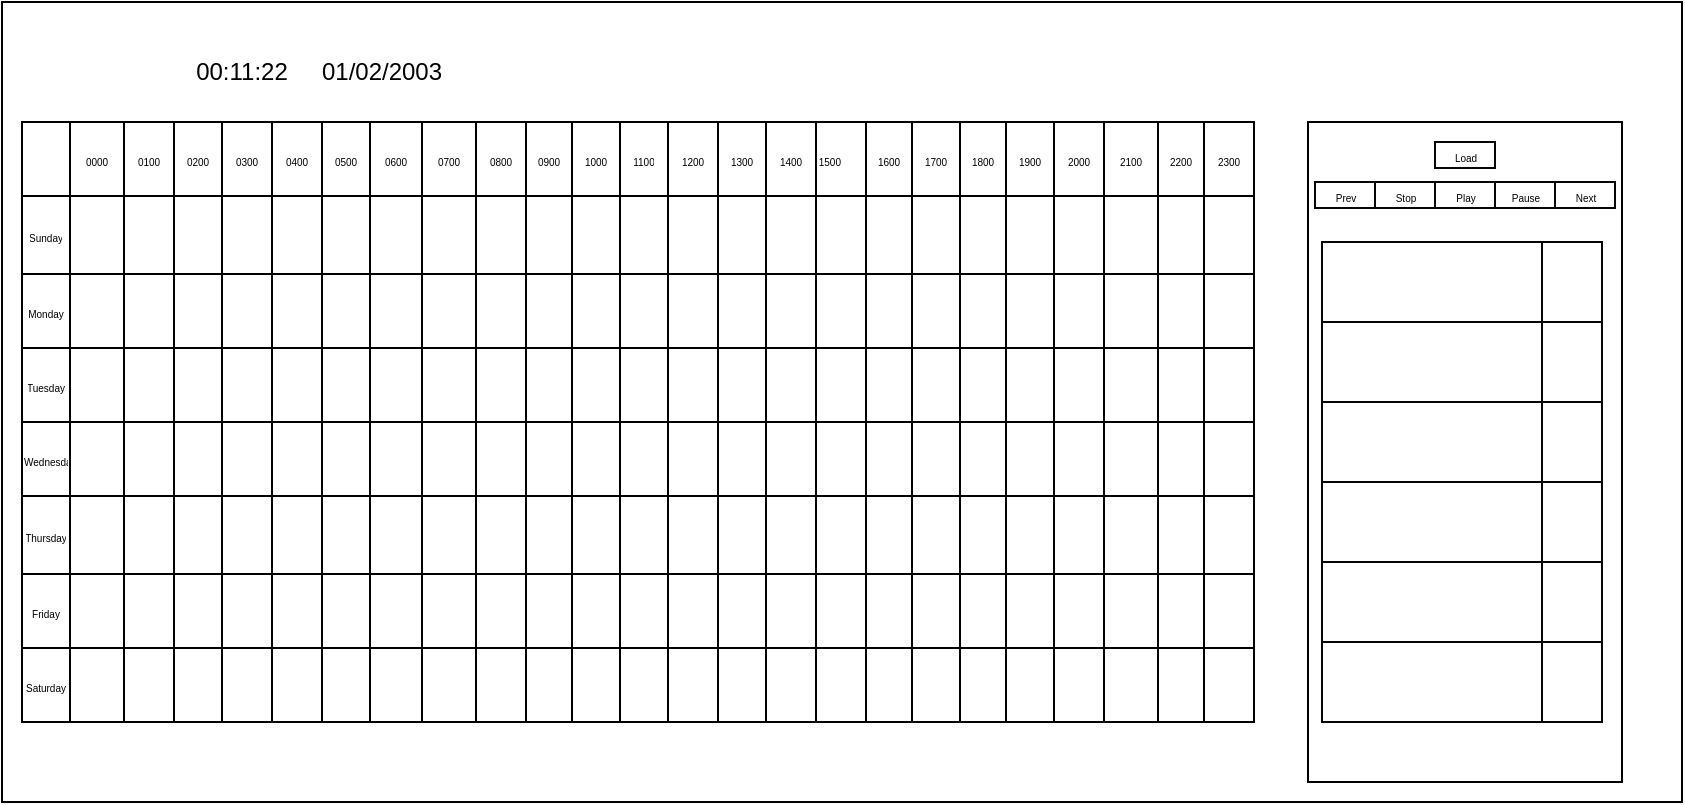 <mxfile>
    <diagram id="XBt4q7XT0UcdgRGv-cOV" name="Page-1">
        <mxGraphModel dx="736" dy="406" grid="1" gridSize="10" guides="1" tooltips="1" connect="1" arrows="1" fold="1" page="1" pageScale="1" pageWidth="827" pageHeight="1169" math="0" shadow="0">
            <root>
                <mxCell id="0"/>
                <mxCell id="1" parent="0"/>
                <mxCell id="2" value="" style="rounded=0;whiteSpace=wrap;html=1;fillColor=#FFFFFF;" vertex="1" parent="1">
                    <mxGeometry x="40" y="40" width="840" height="400" as="geometry"/>
                </mxCell>
                <mxCell id="3" value="&lt;font color=&quot;#000000&quot;&gt;00:11:22&lt;/font&gt;" style="text;html=1;strokeColor=none;fillColor=none;align=center;verticalAlign=middle;whiteSpace=wrap;rounded=0;" vertex="1" parent="1">
                    <mxGeometry x="130" y="60" width="60" height="30" as="geometry"/>
                </mxCell>
                <mxCell id="4" value="&lt;font color=&quot;#000000&quot;&gt;01/02/2003&lt;/font&gt;" style="text;html=1;strokeColor=none;fillColor=none;align=center;verticalAlign=middle;whiteSpace=wrap;rounded=0;" vertex="1" parent="1">
                    <mxGeometry x="200" y="60" width="60" height="30" as="geometry"/>
                </mxCell>
                <mxCell id="5" value="" style="rounded=0;whiteSpace=wrap;html=1;fontColor=#000000;fillColor=#FFFFFF;strokeColor=#000000;" vertex="1" parent="1">
                    <mxGeometry x="693" y="100" width="157" height="330" as="geometry"/>
                </mxCell>
                <mxCell id="9" value="" style="shape=table;html=1;whiteSpace=wrap;startSize=0;container=1;collapsible=0;childLayout=tableLayout;fontColor=#000000;strokeColor=#000000;fillColor=#FFFFFF;fontSize=5;" vertex="1" parent="1">
                    <mxGeometry x="50" y="100" width="616" height="300" as="geometry"/>
                </mxCell>
                <mxCell id="10" value="" style="shape=partialRectangle;html=1;whiteSpace=wrap;collapsible=0;dropTarget=0;pointerEvents=0;fillColor=none;top=0;left=0;bottom=0;right=0;points=[[0,0.5],[1,0.5]];portConstraint=eastwest;fontColor=#000000;strokeColor=#000000;fontSize=5;" vertex="1" parent="9">
                    <mxGeometry width="616" height="37" as="geometry"/>
                </mxCell>
                <mxCell id="11" value="" style="shape=partialRectangle;html=1;whiteSpace=wrap;connectable=0;fillColor=none;top=0;left=0;bottom=0;right=0;overflow=hidden;pointerEvents=1;fontColor=#000000;strokeColor=#000000;fontSize=5;" vertex="1" parent="10">
                    <mxGeometry width="24" height="37" as="geometry">
                        <mxRectangle width="24" height="37" as="alternateBounds"/>
                    </mxGeometry>
                </mxCell>
                <mxCell id="12" value="0000" style="shape=partialRectangle;html=1;whiteSpace=wrap;connectable=0;fillColor=none;top=0;left=0;bottom=0;right=0;overflow=hidden;pointerEvents=1;fontColor=#000000;strokeColor=#000000;fontSize=5;" vertex="1" parent="10">
                    <mxGeometry x="24" width="27" height="37" as="geometry">
                        <mxRectangle width="27" height="37" as="alternateBounds"/>
                    </mxGeometry>
                </mxCell>
                <mxCell id="13" value="0100" style="shape=partialRectangle;html=1;whiteSpace=wrap;connectable=0;fillColor=none;top=0;left=0;bottom=0;right=0;overflow=hidden;pointerEvents=1;fontColor=#000000;strokeColor=#000000;fontSize=5;" vertex="1" parent="10">
                    <mxGeometry x="51" width="25" height="37" as="geometry">
                        <mxRectangle width="25" height="37" as="alternateBounds"/>
                    </mxGeometry>
                </mxCell>
                <mxCell id="28" value="0200" style="shape=partialRectangle;html=1;whiteSpace=wrap;connectable=0;fillColor=none;top=0;left=0;bottom=0;right=0;overflow=hidden;pointerEvents=1;fontColor=#000000;strokeColor=#000000;fontSize=5;" vertex="1" parent="10">
                    <mxGeometry x="76" width="24" height="37" as="geometry">
                        <mxRectangle width="24" height="37" as="alternateBounds"/>
                    </mxGeometry>
                </mxCell>
                <mxCell id="25" value="0300" style="shape=partialRectangle;html=1;whiteSpace=wrap;connectable=0;fillColor=none;top=0;left=0;bottom=0;right=0;overflow=hidden;pointerEvents=1;fontColor=#000000;strokeColor=#000000;fontSize=5;" vertex="1" parent="10">
                    <mxGeometry x="100" width="25" height="37" as="geometry">
                        <mxRectangle width="25" height="37" as="alternateBounds"/>
                    </mxGeometry>
                </mxCell>
                <mxCell id="22" value="0400" style="shape=partialRectangle;html=1;whiteSpace=wrap;connectable=0;fillColor=none;top=0;left=0;bottom=0;right=0;overflow=hidden;pointerEvents=1;fontColor=#000000;strokeColor=#000000;fontSize=5;" vertex="1" parent="10">
                    <mxGeometry x="125" width="25" height="37" as="geometry">
                        <mxRectangle width="25" height="37" as="alternateBounds"/>
                    </mxGeometry>
                </mxCell>
                <mxCell id="89" value="0500" style="shape=partialRectangle;html=1;whiteSpace=wrap;connectable=0;fillColor=none;top=0;left=0;bottom=0;right=0;overflow=hidden;pointerEvents=1;fontColor=#000000;strokeColor=#000000;fontSize=5;" vertex="1" parent="10">
                    <mxGeometry x="150" width="24" height="37" as="geometry">
                        <mxRectangle width="24" height="37" as="alternateBounds"/>
                    </mxGeometry>
                </mxCell>
                <mxCell id="81" value="0600" style="shape=partialRectangle;html=1;whiteSpace=wrap;connectable=0;fillColor=none;top=0;left=0;bottom=0;right=0;overflow=hidden;pointerEvents=1;fontColor=#000000;strokeColor=#000000;fontSize=5;" vertex="1" parent="10">
                    <mxGeometry x="174" width="26" height="37" as="geometry">
                        <mxRectangle width="26" height="37" as="alternateBounds"/>
                    </mxGeometry>
                </mxCell>
                <mxCell id="73" value="0700" style="shape=partialRectangle;html=1;whiteSpace=wrap;connectable=0;fillColor=none;top=0;left=0;bottom=0;right=0;overflow=hidden;pointerEvents=1;fontColor=#000000;strokeColor=#000000;fontSize=5;" vertex="1" parent="10">
                    <mxGeometry x="200" width="27" height="37" as="geometry">
                        <mxRectangle width="27" height="37" as="alternateBounds"/>
                    </mxGeometry>
                </mxCell>
                <mxCell id="137" value="0800" style="shape=partialRectangle;html=1;whiteSpace=wrap;connectable=0;fillColor=none;top=0;left=0;bottom=0;right=0;overflow=hidden;pointerEvents=1;fontColor=#000000;strokeColor=#000000;fontSize=5;" vertex="1" parent="10">
                    <mxGeometry x="227" width="25" height="37" as="geometry">
                        <mxRectangle width="25" height="37" as="alternateBounds"/>
                    </mxGeometry>
                </mxCell>
                <mxCell id="129" value="0900" style="shape=partialRectangle;html=1;whiteSpace=wrap;connectable=0;fillColor=none;top=0;left=0;bottom=0;right=0;overflow=hidden;pointerEvents=1;fontColor=#000000;strokeColor=#000000;fontSize=5;" vertex="1" parent="10">
                    <mxGeometry x="252" width="23" height="37" as="geometry">
                        <mxRectangle width="23" height="37" as="alternateBounds"/>
                    </mxGeometry>
                </mxCell>
                <mxCell id="121" value="1000" style="shape=partialRectangle;html=1;whiteSpace=wrap;connectable=0;fillColor=none;top=0;left=0;bottom=0;right=0;overflow=hidden;pointerEvents=1;fontColor=#000000;strokeColor=#000000;fontSize=5;" vertex="1" parent="10">
                    <mxGeometry x="275" width="24" height="37" as="geometry">
                        <mxRectangle width="24" height="37" as="alternateBounds"/>
                    </mxGeometry>
                </mxCell>
                <mxCell id="113" value="1100" style="shape=partialRectangle;html=1;whiteSpace=wrap;connectable=0;fillColor=none;top=0;left=0;bottom=0;right=0;overflow=hidden;pointerEvents=1;fontColor=#000000;strokeColor=#000000;fontSize=5;" vertex="1" parent="10">
                    <mxGeometry x="299" width="24" height="37" as="geometry">
                        <mxRectangle width="24" height="37" as="alternateBounds"/>
                    </mxGeometry>
                </mxCell>
                <mxCell id="105" value="1200" style="shape=partialRectangle;html=1;whiteSpace=wrap;connectable=0;fillColor=none;top=0;left=0;bottom=0;right=0;overflow=hidden;pointerEvents=1;fontColor=#000000;strokeColor=#000000;fontSize=5;" vertex="1" parent="10">
                    <mxGeometry x="323" width="25" height="37" as="geometry">
                        <mxRectangle width="25" height="37" as="alternateBounds"/>
                    </mxGeometry>
                </mxCell>
                <mxCell id="97" value="1300" style="shape=partialRectangle;html=1;whiteSpace=wrap;connectable=0;fillColor=none;top=0;left=0;bottom=0;right=0;overflow=hidden;pointerEvents=1;fontColor=#000000;strokeColor=#000000;fontSize=5;" vertex="1" parent="10">
                    <mxGeometry x="348" width="24" height="37" as="geometry">
                        <mxRectangle width="24" height="37" as="alternateBounds"/>
                    </mxGeometry>
                </mxCell>
                <mxCell id="206" value="1400" style="shape=partialRectangle;html=1;whiteSpace=wrap;connectable=0;fillColor=none;top=0;left=0;bottom=0;right=0;overflow=hidden;pointerEvents=1;fontColor=#000000;strokeColor=#000000;fontSize=5;" vertex="1" parent="10">
                    <mxGeometry x="372" width="25" height="37" as="geometry">
                        <mxRectangle width="25" height="37" as="alternateBounds"/>
                    </mxGeometry>
                </mxCell>
                <mxCell id="177" value="1500&lt;span style=&quot;white-space: pre; font-size: 5px;&quot;&gt;&#9;&lt;/span&gt;" style="shape=partialRectangle;html=1;whiteSpace=wrap;connectable=0;fillColor=none;top=0;left=0;bottom=0;right=0;overflow=hidden;pointerEvents=1;fontColor=#000000;strokeColor=#000000;fontSize=5;" vertex="1" parent="10">
                    <mxGeometry x="397" width="25" height="37" as="geometry">
                        <mxRectangle width="25" height="37" as="alternateBounds"/>
                    </mxGeometry>
                </mxCell>
                <mxCell id="169" value="1600" style="shape=partialRectangle;html=1;whiteSpace=wrap;connectable=0;fillColor=none;top=0;left=0;bottom=0;right=0;overflow=hidden;pointerEvents=1;fontColor=#000000;strokeColor=#000000;fontSize=5;" vertex="1" parent="10">
                    <mxGeometry x="422" width="23" height="37" as="geometry">
                        <mxRectangle width="23" height="37" as="alternateBounds"/>
                    </mxGeometry>
                </mxCell>
                <mxCell id="161" value="1700" style="shape=partialRectangle;html=1;whiteSpace=wrap;connectable=0;fillColor=none;top=0;left=0;bottom=0;right=0;overflow=hidden;pointerEvents=1;fontColor=#000000;strokeColor=#000000;fontSize=5;" vertex="1" parent="10">
                    <mxGeometry x="445" width="24" height="37" as="geometry">
                        <mxRectangle width="24" height="37" as="alternateBounds"/>
                    </mxGeometry>
                </mxCell>
                <mxCell id="153" value="1800" style="shape=partialRectangle;html=1;whiteSpace=wrap;connectable=0;fillColor=none;top=0;left=0;bottom=0;right=0;overflow=hidden;pointerEvents=1;fontColor=#000000;strokeColor=#000000;fontSize=5;" vertex="1" parent="10">
                    <mxGeometry x="469" width="23" height="37" as="geometry">
                        <mxRectangle width="23" height="37" as="alternateBounds"/>
                    </mxGeometry>
                </mxCell>
                <mxCell id="230" value="1900" style="shape=partialRectangle;html=1;whiteSpace=wrap;connectable=0;fillColor=none;top=0;left=0;bottom=0;right=0;overflow=hidden;pointerEvents=1;fontColor=#000000;strokeColor=#000000;fontSize=5;" vertex="1" parent="10">
                    <mxGeometry x="492" width="24" height="37" as="geometry">
                        <mxRectangle width="24" height="37" as="alternateBounds"/>
                    </mxGeometry>
                </mxCell>
                <mxCell id="238" value="2000" style="shape=partialRectangle;html=1;whiteSpace=wrap;connectable=0;fillColor=none;top=0;left=0;bottom=0;right=0;overflow=hidden;pointerEvents=1;fontColor=#000000;strokeColor=#000000;fontSize=5;" vertex="1" parent="10">
                    <mxGeometry x="516" width="25" height="37" as="geometry">
                        <mxRectangle width="25" height="37" as="alternateBounds"/>
                    </mxGeometry>
                </mxCell>
                <mxCell id="246" value="2100" style="shape=partialRectangle;html=1;whiteSpace=wrap;connectable=0;fillColor=none;top=0;left=0;bottom=0;right=0;overflow=hidden;pointerEvents=1;fontColor=#000000;strokeColor=#000000;fontSize=5;" vertex="1" parent="10">
                    <mxGeometry x="541" width="27" height="37" as="geometry">
                        <mxRectangle width="27" height="37" as="alternateBounds"/>
                    </mxGeometry>
                </mxCell>
                <mxCell id="145" value="2200" style="shape=partialRectangle;html=1;whiteSpace=wrap;connectable=0;fillColor=none;top=0;left=0;bottom=0;right=0;overflow=hidden;pointerEvents=1;fontColor=#000000;strokeColor=#000000;fontSize=5;" vertex="1" parent="10">
                    <mxGeometry x="568" width="23" height="37" as="geometry">
                        <mxRectangle width="23" height="37" as="alternateBounds"/>
                    </mxGeometry>
                </mxCell>
                <mxCell id="222" value="2300" style="shape=partialRectangle;html=1;whiteSpace=wrap;connectable=0;fillColor=none;top=0;left=0;bottom=0;right=0;overflow=hidden;pointerEvents=1;fontColor=#000000;strokeColor=#000000;fontSize=5;" vertex="1" parent="10">
                    <mxGeometry x="591" width="25" height="37" as="geometry">
                        <mxRectangle width="25" height="37" as="alternateBounds"/>
                    </mxGeometry>
                </mxCell>
                <mxCell id="66" style="shape=partialRectangle;html=1;whiteSpace=wrap;collapsible=0;dropTarget=0;pointerEvents=0;fillColor=none;top=0;left=0;bottom=0;right=0;points=[[0,0.5],[1,0.5]];portConstraint=eastwest;fontColor=#000000;strokeColor=#000000;fontSize=5;" vertex="1" parent="9">
                    <mxGeometry y="37" width="616" height="39" as="geometry"/>
                </mxCell>
                <mxCell id="67" value="Sunday" style="shape=partialRectangle;html=1;whiteSpace=wrap;connectable=0;fillColor=none;top=0;left=0;bottom=0;right=0;overflow=hidden;pointerEvents=1;fontColor=#000000;strokeColor=#000000;fontSize=5;" vertex="1" parent="66">
                    <mxGeometry width="24" height="39" as="geometry">
                        <mxRectangle width="24" height="39" as="alternateBounds"/>
                    </mxGeometry>
                </mxCell>
                <mxCell id="68" style="shape=partialRectangle;html=1;whiteSpace=wrap;connectable=0;fillColor=none;top=0;left=0;bottom=0;right=0;overflow=hidden;pointerEvents=1;fontColor=#000000;strokeColor=#000000;fontSize=5;" vertex="1" parent="66">
                    <mxGeometry x="24" width="27" height="39" as="geometry">
                        <mxRectangle width="27" height="39" as="alternateBounds"/>
                    </mxGeometry>
                </mxCell>
                <mxCell id="69" style="shape=partialRectangle;html=1;whiteSpace=wrap;connectable=0;fillColor=none;top=0;left=0;bottom=0;right=0;overflow=hidden;pointerEvents=1;fontColor=#000000;strokeColor=#000000;fontSize=5;" vertex="1" parent="66">
                    <mxGeometry x="51" width="25" height="39" as="geometry">
                        <mxRectangle width="25" height="39" as="alternateBounds"/>
                    </mxGeometry>
                </mxCell>
                <mxCell id="70" style="shape=partialRectangle;html=1;whiteSpace=wrap;connectable=0;fillColor=none;top=0;left=0;bottom=0;right=0;overflow=hidden;pointerEvents=1;fontColor=#000000;strokeColor=#000000;fontSize=5;" vertex="1" parent="66">
                    <mxGeometry x="76" width="24" height="39" as="geometry">
                        <mxRectangle width="24" height="39" as="alternateBounds"/>
                    </mxGeometry>
                </mxCell>
                <mxCell id="71" style="shape=partialRectangle;html=1;whiteSpace=wrap;connectable=0;fillColor=none;top=0;left=0;bottom=0;right=0;overflow=hidden;pointerEvents=1;fontColor=#000000;strokeColor=#000000;fontSize=5;" vertex="1" parent="66">
                    <mxGeometry x="100" width="25" height="39" as="geometry">
                        <mxRectangle width="25" height="39" as="alternateBounds"/>
                    </mxGeometry>
                </mxCell>
                <mxCell id="72" style="shape=partialRectangle;html=1;whiteSpace=wrap;connectable=0;fillColor=none;top=0;left=0;bottom=0;right=0;overflow=hidden;pointerEvents=1;fontColor=#000000;strokeColor=#000000;fontSize=5;" vertex="1" parent="66">
                    <mxGeometry x="125" width="25" height="39" as="geometry">
                        <mxRectangle width="25" height="39" as="alternateBounds"/>
                    </mxGeometry>
                </mxCell>
                <mxCell id="90" style="shape=partialRectangle;html=1;whiteSpace=wrap;connectable=0;fillColor=none;top=0;left=0;bottom=0;right=0;overflow=hidden;pointerEvents=1;fontColor=#000000;strokeColor=#000000;fontSize=5;" vertex="1" parent="66">
                    <mxGeometry x="150" width="24" height="39" as="geometry">
                        <mxRectangle width="24" height="39" as="alternateBounds"/>
                    </mxGeometry>
                </mxCell>
                <mxCell id="82" style="shape=partialRectangle;html=1;whiteSpace=wrap;connectable=0;fillColor=none;top=0;left=0;bottom=0;right=0;overflow=hidden;pointerEvents=1;fontColor=#000000;strokeColor=#000000;fontSize=5;" vertex="1" parent="66">
                    <mxGeometry x="174" width="26" height="39" as="geometry">
                        <mxRectangle width="26" height="39" as="alternateBounds"/>
                    </mxGeometry>
                </mxCell>
                <mxCell id="74" style="shape=partialRectangle;html=1;whiteSpace=wrap;connectable=0;fillColor=none;top=0;left=0;bottom=0;right=0;overflow=hidden;pointerEvents=1;fontColor=#000000;strokeColor=#000000;fontSize=5;" vertex="1" parent="66">
                    <mxGeometry x="200" width="27" height="39" as="geometry">
                        <mxRectangle width="27" height="39" as="alternateBounds"/>
                    </mxGeometry>
                </mxCell>
                <mxCell id="138" style="shape=partialRectangle;html=1;whiteSpace=wrap;connectable=0;fillColor=none;top=0;left=0;bottom=0;right=0;overflow=hidden;pointerEvents=1;fontColor=#000000;strokeColor=#000000;fontSize=5;" vertex="1" parent="66">
                    <mxGeometry x="227" width="25" height="39" as="geometry">
                        <mxRectangle width="25" height="39" as="alternateBounds"/>
                    </mxGeometry>
                </mxCell>
                <mxCell id="130" style="shape=partialRectangle;html=1;whiteSpace=wrap;connectable=0;fillColor=none;top=0;left=0;bottom=0;right=0;overflow=hidden;pointerEvents=1;fontColor=#000000;strokeColor=#000000;fontSize=5;" vertex="1" parent="66">
                    <mxGeometry x="252" width="23" height="39" as="geometry">
                        <mxRectangle width="23" height="39" as="alternateBounds"/>
                    </mxGeometry>
                </mxCell>
                <mxCell id="122" style="shape=partialRectangle;html=1;whiteSpace=wrap;connectable=0;fillColor=none;top=0;left=0;bottom=0;right=0;overflow=hidden;pointerEvents=1;fontColor=#000000;strokeColor=#000000;fontSize=5;" vertex="1" parent="66">
                    <mxGeometry x="275" width="24" height="39" as="geometry">
                        <mxRectangle width="24" height="39" as="alternateBounds"/>
                    </mxGeometry>
                </mxCell>
                <mxCell id="114" style="shape=partialRectangle;html=1;whiteSpace=wrap;connectable=0;fillColor=none;top=0;left=0;bottom=0;right=0;overflow=hidden;pointerEvents=1;fontColor=#000000;strokeColor=#000000;fontSize=5;" vertex="1" parent="66">
                    <mxGeometry x="299" width="24" height="39" as="geometry">
                        <mxRectangle width="24" height="39" as="alternateBounds"/>
                    </mxGeometry>
                </mxCell>
                <mxCell id="106" style="shape=partialRectangle;html=1;whiteSpace=wrap;connectable=0;fillColor=none;top=0;left=0;bottom=0;right=0;overflow=hidden;pointerEvents=1;fontColor=#000000;strokeColor=#000000;fontSize=5;" vertex="1" parent="66">
                    <mxGeometry x="323" width="25" height="39" as="geometry">
                        <mxRectangle width="25" height="39" as="alternateBounds"/>
                    </mxGeometry>
                </mxCell>
                <mxCell id="98" style="shape=partialRectangle;html=1;whiteSpace=wrap;connectable=0;fillColor=none;top=0;left=0;bottom=0;right=0;overflow=hidden;pointerEvents=1;fontColor=#000000;strokeColor=#000000;fontSize=5;" vertex="1" parent="66">
                    <mxGeometry x="348" width="24" height="39" as="geometry">
                        <mxRectangle width="24" height="39" as="alternateBounds"/>
                    </mxGeometry>
                </mxCell>
                <mxCell id="207" style="shape=partialRectangle;html=1;whiteSpace=wrap;connectable=0;fillColor=none;top=0;left=0;bottom=0;right=0;overflow=hidden;pointerEvents=1;fontColor=#000000;strokeColor=#000000;fontSize=5;" vertex="1" parent="66">
                    <mxGeometry x="372" width="25" height="39" as="geometry">
                        <mxRectangle width="25" height="39" as="alternateBounds"/>
                    </mxGeometry>
                </mxCell>
                <mxCell id="178" style="shape=partialRectangle;html=1;whiteSpace=wrap;connectable=0;fillColor=none;top=0;left=0;bottom=0;right=0;overflow=hidden;pointerEvents=1;fontColor=#000000;strokeColor=#000000;fontSize=5;" vertex="1" parent="66">
                    <mxGeometry x="397" width="25" height="39" as="geometry">
                        <mxRectangle width="25" height="39" as="alternateBounds"/>
                    </mxGeometry>
                </mxCell>
                <mxCell id="170" style="shape=partialRectangle;html=1;whiteSpace=wrap;connectable=0;fillColor=none;top=0;left=0;bottom=0;right=0;overflow=hidden;pointerEvents=1;fontColor=#000000;strokeColor=#000000;fontSize=5;" vertex="1" parent="66">
                    <mxGeometry x="422" width="23" height="39" as="geometry">
                        <mxRectangle width="23" height="39" as="alternateBounds"/>
                    </mxGeometry>
                </mxCell>
                <mxCell id="162" style="shape=partialRectangle;html=1;whiteSpace=wrap;connectable=0;fillColor=none;top=0;left=0;bottom=0;right=0;overflow=hidden;pointerEvents=1;fontColor=#000000;strokeColor=#000000;fontSize=5;" vertex="1" parent="66">
                    <mxGeometry x="445" width="24" height="39" as="geometry">
                        <mxRectangle width="24" height="39" as="alternateBounds"/>
                    </mxGeometry>
                </mxCell>
                <mxCell id="154" style="shape=partialRectangle;html=1;whiteSpace=wrap;connectable=0;fillColor=none;top=0;left=0;bottom=0;right=0;overflow=hidden;pointerEvents=1;fontColor=#000000;strokeColor=#000000;fontSize=5;" vertex="1" parent="66">
                    <mxGeometry x="469" width="23" height="39" as="geometry">
                        <mxRectangle width="23" height="39" as="alternateBounds"/>
                    </mxGeometry>
                </mxCell>
                <mxCell id="231" style="shape=partialRectangle;html=1;whiteSpace=wrap;connectable=0;fillColor=none;top=0;left=0;bottom=0;right=0;overflow=hidden;pointerEvents=1;fontColor=#000000;strokeColor=#000000;fontSize=5;" vertex="1" parent="66">
                    <mxGeometry x="492" width="24" height="39" as="geometry">
                        <mxRectangle width="24" height="39" as="alternateBounds"/>
                    </mxGeometry>
                </mxCell>
                <mxCell id="239" style="shape=partialRectangle;html=1;whiteSpace=wrap;connectable=0;fillColor=none;top=0;left=0;bottom=0;right=0;overflow=hidden;pointerEvents=1;fontColor=#000000;strokeColor=#000000;fontSize=5;" vertex="1" parent="66">
                    <mxGeometry x="516" width="25" height="39" as="geometry">
                        <mxRectangle width="25" height="39" as="alternateBounds"/>
                    </mxGeometry>
                </mxCell>
                <mxCell id="247" style="shape=partialRectangle;html=1;whiteSpace=wrap;connectable=0;fillColor=none;top=0;left=0;bottom=0;right=0;overflow=hidden;pointerEvents=1;fontColor=#000000;strokeColor=#000000;fontSize=5;" vertex="1" parent="66">
                    <mxGeometry x="541" width="27" height="39" as="geometry">
                        <mxRectangle width="27" height="39" as="alternateBounds"/>
                    </mxGeometry>
                </mxCell>
                <mxCell id="146" style="shape=partialRectangle;html=1;whiteSpace=wrap;connectable=0;fillColor=none;top=0;left=0;bottom=0;right=0;overflow=hidden;pointerEvents=1;fontColor=#000000;strokeColor=#000000;fontSize=5;" vertex="1" parent="66">
                    <mxGeometry x="568" width="23" height="39" as="geometry">
                        <mxRectangle width="23" height="39" as="alternateBounds"/>
                    </mxGeometry>
                </mxCell>
                <mxCell id="223" style="shape=partialRectangle;html=1;whiteSpace=wrap;connectable=0;fillColor=none;top=0;left=0;bottom=0;right=0;overflow=hidden;pointerEvents=1;fontColor=#000000;strokeColor=#000000;fontSize=5;" vertex="1" parent="66">
                    <mxGeometry x="591" width="25" height="39" as="geometry">
                        <mxRectangle width="25" height="39" as="alternateBounds"/>
                    </mxGeometry>
                </mxCell>
                <mxCell id="59" style="shape=partialRectangle;html=1;whiteSpace=wrap;collapsible=0;dropTarget=0;pointerEvents=0;fillColor=none;top=0;left=0;bottom=0;right=0;points=[[0,0.5],[1,0.5]];portConstraint=eastwest;fontColor=#000000;strokeColor=#000000;fontSize=5;" vertex="1" parent="9">
                    <mxGeometry y="76" width="616" height="37" as="geometry"/>
                </mxCell>
                <mxCell id="60" value="Monday" style="shape=partialRectangle;html=1;whiteSpace=wrap;connectable=0;fillColor=none;top=0;left=0;bottom=0;right=0;overflow=hidden;pointerEvents=1;fontColor=#000000;strokeColor=#000000;fontSize=5;" vertex="1" parent="59">
                    <mxGeometry width="24" height="37" as="geometry">
                        <mxRectangle width="24" height="37" as="alternateBounds"/>
                    </mxGeometry>
                </mxCell>
                <mxCell id="61" style="shape=partialRectangle;html=1;whiteSpace=wrap;connectable=0;fillColor=none;top=0;left=0;bottom=0;right=0;overflow=hidden;pointerEvents=1;fontColor=#000000;strokeColor=#000000;fontSize=5;" vertex="1" parent="59">
                    <mxGeometry x="24" width="27" height="37" as="geometry">
                        <mxRectangle width="27" height="37" as="alternateBounds"/>
                    </mxGeometry>
                </mxCell>
                <mxCell id="62" style="shape=partialRectangle;html=1;whiteSpace=wrap;connectable=0;fillColor=none;top=0;left=0;bottom=0;right=0;overflow=hidden;pointerEvents=1;fontColor=#000000;strokeColor=#000000;fontSize=5;" vertex="1" parent="59">
                    <mxGeometry x="51" width="25" height="37" as="geometry">
                        <mxRectangle width="25" height="37" as="alternateBounds"/>
                    </mxGeometry>
                </mxCell>
                <mxCell id="63" style="shape=partialRectangle;html=1;whiteSpace=wrap;connectable=0;fillColor=none;top=0;left=0;bottom=0;right=0;overflow=hidden;pointerEvents=1;fontColor=#000000;strokeColor=#000000;fontSize=5;" vertex="1" parent="59">
                    <mxGeometry x="76" width="24" height="37" as="geometry">
                        <mxRectangle width="24" height="37" as="alternateBounds"/>
                    </mxGeometry>
                </mxCell>
                <mxCell id="64" style="shape=partialRectangle;html=1;whiteSpace=wrap;connectable=0;fillColor=none;top=0;left=0;bottom=0;right=0;overflow=hidden;pointerEvents=1;fontColor=#000000;strokeColor=#000000;fontSize=5;" vertex="1" parent="59">
                    <mxGeometry x="100" width="25" height="37" as="geometry">
                        <mxRectangle width="25" height="37" as="alternateBounds"/>
                    </mxGeometry>
                </mxCell>
                <mxCell id="65" style="shape=partialRectangle;html=1;whiteSpace=wrap;connectable=0;fillColor=none;top=0;left=0;bottom=0;right=0;overflow=hidden;pointerEvents=1;fontColor=#000000;strokeColor=#000000;fontSize=5;" vertex="1" parent="59">
                    <mxGeometry x="125" width="25" height="37" as="geometry">
                        <mxRectangle width="25" height="37" as="alternateBounds"/>
                    </mxGeometry>
                </mxCell>
                <mxCell id="91" style="shape=partialRectangle;html=1;whiteSpace=wrap;connectable=0;fillColor=none;top=0;left=0;bottom=0;right=0;overflow=hidden;pointerEvents=1;fontColor=#000000;strokeColor=#000000;fontSize=5;" vertex="1" parent="59">
                    <mxGeometry x="150" width="24" height="37" as="geometry">
                        <mxRectangle width="24" height="37" as="alternateBounds"/>
                    </mxGeometry>
                </mxCell>
                <mxCell id="83" style="shape=partialRectangle;html=1;whiteSpace=wrap;connectable=0;fillColor=none;top=0;left=0;bottom=0;right=0;overflow=hidden;pointerEvents=1;fontColor=#000000;strokeColor=#000000;fontSize=5;" vertex="1" parent="59">
                    <mxGeometry x="174" width="26" height="37" as="geometry">
                        <mxRectangle width="26" height="37" as="alternateBounds"/>
                    </mxGeometry>
                </mxCell>
                <mxCell id="75" style="shape=partialRectangle;html=1;whiteSpace=wrap;connectable=0;fillColor=none;top=0;left=0;bottom=0;right=0;overflow=hidden;pointerEvents=1;fontColor=#000000;strokeColor=#000000;fontSize=5;" vertex="1" parent="59">
                    <mxGeometry x="200" width="27" height="37" as="geometry">
                        <mxRectangle width="27" height="37" as="alternateBounds"/>
                    </mxGeometry>
                </mxCell>
                <mxCell id="139" style="shape=partialRectangle;html=1;whiteSpace=wrap;connectable=0;fillColor=none;top=0;left=0;bottom=0;right=0;overflow=hidden;pointerEvents=1;fontColor=#000000;strokeColor=#000000;fontSize=5;" vertex="1" parent="59">
                    <mxGeometry x="227" width="25" height="37" as="geometry">
                        <mxRectangle width="25" height="37" as="alternateBounds"/>
                    </mxGeometry>
                </mxCell>
                <mxCell id="131" style="shape=partialRectangle;html=1;whiteSpace=wrap;connectable=0;fillColor=none;top=0;left=0;bottom=0;right=0;overflow=hidden;pointerEvents=1;fontColor=#000000;strokeColor=#000000;fontSize=5;" vertex="1" parent="59">
                    <mxGeometry x="252" width="23" height="37" as="geometry">
                        <mxRectangle width="23" height="37" as="alternateBounds"/>
                    </mxGeometry>
                </mxCell>
                <mxCell id="123" style="shape=partialRectangle;html=1;whiteSpace=wrap;connectable=0;fillColor=none;top=0;left=0;bottom=0;right=0;overflow=hidden;pointerEvents=1;fontColor=#000000;strokeColor=#000000;fontSize=5;" vertex="1" parent="59">
                    <mxGeometry x="275" width="24" height="37" as="geometry">
                        <mxRectangle width="24" height="37" as="alternateBounds"/>
                    </mxGeometry>
                </mxCell>
                <mxCell id="115" style="shape=partialRectangle;html=1;whiteSpace=wrap;connectable=0;fillColor=none;top=0;left=0;bottom=0;right=0;overflow=hidden;pointerEvents=1;fontColor=#000000;strokeColor=#000000;fontSize=5;" vertex="1" parent="59">
                    <mxGeometry x="299" width="24" height="37" as="geometry">
                        <mxRectangle width="24" height="37" as="alternateBounds"/>
                    </mxGeometry>
                </mxCell>
                <mxCell id="107" style="shape=partialRectangle;html=1;whiteSpace=wrap;connectable=0;fillColor=none;top=0;left=0;bottom=0;right=0;overflow=hidden;pointerEvents=1;fontColor=#000000;strokeColor=#000000;fontSize=5;" vertex="1" parent="59">
                    <mxGeometry x="323" width="25" height="37" as="geometry">
                        <mxRectangle width="25" height="37" as="alternateBounds"/>
                    </mxGeometry>
                </mxCell>
                <mxCell id="99" style="shape=partialRectangle;html=1;whiteSpace=wrap;connectable=0;fillColor=none;top=0;left=0;bottom=0;right=0;overflow=hidden;pointerEvents=1;fontColor=#000000;strokeColor=#000000;fontSize=5;" vertex="1" parent="59">
                    <mxGeometry x="348" width="24" height="37" as="geometry">
                        <mxRectangle width="24" height="37" as="alternateBounds"/>
                    </mxGeometry>
                </mxCell>
                <mxCell id="208" style="shape=partialRectangle;html=1;whiteSpace=wrap;connectable=0;fillColor=none;top=0;left=0;bottom=0;right=0;overflow=hidden;pointerEvents=1;fontColor=#000000;strokeColor=#000000;fontSize=5;" vertex="1" parent="59">
                    <mxGeometry x="372" width="25" height="37" as="geometry">
                        <mxRectangle width="25" height="37" as="alternateBounds"/>
                    </mxGeometry>
                </mxCell>
                <mxCell id="179" style="shape=partialRectangle;html=1;whiteSpace=wrap;connectable=0;fillColor=none;top=0;left=0;bottom=0;right=0;overflow=hidden;pointerEvents=1;fontColor=#000000;strokeColor=#000000;fontSize=5;" vertex="1" parent="59">
                    <mxGeometry x="397" width="25" height="37" as="geometry">
                        <mxRectangle width="25" height="37" as="alternateBounds"/>
                    </mxGeometry>
                </mxCell>
                <mxCell id="171" style="shape=partialRectangle;html=1;whiteSpace=wrap;connectable=0;fillColor=none;top=0;left=0;bottom=0;right=0;overflow=hidden;pointerEvents=1;fontColor=#000000;strokeColor=#000000;fontSize=5;" vertex="1" parent="59">
                    <mxGeometry x="422" width="23" height="37" as="geometry">
                        <mxRectangle width="23" height="37" as="alternateBounds"/>
                    </mxGeometry>
                </mxCell>
                <mxCell id="163" style="shape=partialRectangle;html=1;whiteSpace=wrap;connectable=0;fillColor=none;top=0;left=0;bottom=0;right=0;overflow=hidden;pointerEvents=1;fontColor=#000000;strokeColor=#000000;fontSize=5;" vertex="1" parent="59">
                    <mxGeometry x="445" width="24" height="37" as="geometry">
                        <mxRectangle width="24" height="37" as="alternateBounds"/>
                    </mxGeometry>
                </mxCell>
                <mxCell id="155" style="shape=partialRectangle;html=1;whiteSpace=wrap;connectable=0;fillColor=none;top=0;left=0;bottom=0;right=0;overflow=hidden;pointerEvents=1;fontColor=#000000;strokeColor=#000000;fontSize=5;" vertex="1" parent="59">
                    <mxGeometry x="469" width="23" height="37" as="geometry">
                        <mxRectangle width="23" height="37" as="alternateBounds"/>
                    </mxGeometry>
                </mxCell>
                <mxCell id="232" style="shape=partialRectangle;html=1;whiteSpace=wrap;connectable=0;fillColor=none;top=0;left=0;bottom=0;right=0;overflow=hidden;pointerEvents=1;fontColor=#000000;strokeColor=#000000;fontSize=5;" vertex="1" parent="59">
                    <mxGeometry x="492" width="24" height="37" as="geometry">
                        <mxRectangle width="24" height="37" as="alternateBounds"/>
                    </mxGeometry>
                </mxCell>
                <mxCell id="240" style="shape=partialRectangle;html=1;whiteSpace=wrap;connectable=0;fillColor=none;top=0;left=0;bottom=0;right=0;overflow=hidden;pointerEvents=1;fontColor=#000000;strokeColor=#000000;fontSize=5;" vertex="1" parent="59">
                    <mxGeometry x="516" width="25" height="37" as="geometry">
                        <mxRectangle width="25" height="37" as="alternateBounds"/>
                    </mxGeometry>
                </mxCell>
                <mxCell id="248" style="shape=partialRectangle;html=1;whiteSpace=wrap;connectable=0;fillColor=none;top=0;left=0;bottom=0;right=0;overflow=hidden;pointerEvents=1;fontColor=#000000;strokeColor=#000000;fontSize=5;" vertex="1" parent="59">
                    <mxGeometry x="541" width="27" height="37" as="geometry">
                        <mxRectangle width="27" height="37" as="alternateBounds"/>
                    </mxGeometry>
                </mxCell>
                <mxCell id="147" style="shape=partialRectangle;html=1;whiteSpace=wrap;connectable=0;fillColor=none;top=0;left=0;bottom=0;right=0;overflow=hidden;pointerEvents=1;fontColor=#000000;strokeColor=#000000;fontSize=5;" vertex="1" parent="59">
                    <mxGeometry x="568" width="23" height="37" as="geometry">
                        <mxRectangle width="23" height="37" as="alternateBounds"/>
                    </mxGeometry>
                </mxCell>
                <mxCell id="224" style="shape=partialRectangle;html=1;whiteSpace=wrap;connectable=0;fillColor=none;top=0;left=0;bottom=0;right=0;overflow=hidden;pointerEvents=1;fontColor=#000000;strokeColor=#000000;fontSize=5;" vertex="1" parent="59">
                    <mxGeometry x="591" width="25" height="37" as="geometry">
                        <mxRectangle width="25" height="37" as="alternateBounds"/>
                    </mxGeometry>
                </mxCell>
                <mxCell id="52" style="shape=partialRectangle;html=1;whiteSpace=wrap;collapsible=0;dropTarget=0;pointerEvents=0;fillColor=none;top=0;left=0;bottom=0;right=0;points=[[0,0.5],[1,0.5]];portConstraint=eastwest;fontColor=#000000;strokeColor=#000000;fontSize=5;" vertex="1" parent="9">
                    <mxGeometry y="113" width="616" height="37" as="geometry"/>
                </mxCell>
                <mxCell id="53" value="Tuesday" style="shape=partialRectangle;html=1;whiteSpace=wrap;connectable=0;fillColor=none;top=0;left=0;bottom=0;right=0;overflow=hidden;pointerEvents=1;fontColor=#000000;strokeColor=#000000;fontSize=5;" vertex="1" parent="52">
                    <mxGeometry width="24" height="37" as="geometry">
                        <mxRectangle width="24" height="37" as="alternateBounds"/>
                    </mxGeometry>
                </mxCell>
                <mxCell id="54" style="shape=partialRectangle;html=1;whiteSpace=wrap;connectable=0;fillColor=none;top=0;left=0;bottom=0;right=0;overflow=hidden;pointerEvents=1;fontColor=#000000;strokeColor=#000000;fontSize=5;" vertex="1" parent="52">
                    <mxGeometry x="24" width="27" height="37" as="geometry">
                        <mxRectangle width="27" height="37" as="alternateBounds"/>
                    </mxGeometry>
                </mxCell>
                <mxCell id="55" style="shape=partialRectangle;html=1;whiteSpace=wrap;connectable=0;fillColor=none;top=0;left=0;bottom=0;right=0;overflow=hidden;pointerEvents=1;fontColor=#000000;strokeColor=#000000;fontSize=5;" vertex="1" parent="52">
                    <mxGeometry x="51" width="25" height="37" as="geometry">
                        <mxRectangle width="25" height="37" as="alternateBounds"/>
                    </mxGeometry>
                </mxCell>
                <mxCell id="56" style="shape=partialRectangle;html=1;whiteSpace=wrap;connectable=0;fillColor=none;top=0;left=0;bottom=0;right=0;overflow=hidden;pointerEvents=1;fontColor=#000000;strokeColor=#000000;fontSize=5;" vertex="1" parent="52">
                    <mxGeometry x="76" width="24" height="37" as="geometry">
                        <mxRectangle width="24" height="37" as="alternateBounds"/>
                    </mxGeometry>
                </mxCell>
                <mxCell id="57" style="shape=partialRectangle;html=1;whiteSpace=wrap;connectable=0;fillColor=none;top=0;left=0;bottom=0;right=0;overflow=hidden;pointerEvents=1;fontColor=#000000;strokeColor=#000000;fontSize=5;" vertex="1" parent="52">
                    <mxGeometry x="100" width="25" height="37" as="geometry">
                        <mxRectangle width="25" height="37" as="alternateBounds"/>
                    </mxGeometry>
                </mxCell>
                <mxCell id="58" style="shape=partialRectangle;html=1;whiteSpace=wrap;connectable=0;fillColor=none;top=0;left=0;bottom=0;right=0;overflow=hidden;pointerEvents=1;fontColor=#000000;strokeColor=#000000;fontSize=5;" vertex="1" parent="52">
                    <mxGeometry x="125" width="25" height="37" as="geometry">
                        <mxRectangle width="25" height="37" as="alternateBounds"/>
                    </mxGeometry>
                </mxCell>
                <mxCell id="92" style="shape=partialRectangle;html=1;whiteSpace=wrap;connectable=0;fillColor=none;top=0;left=0;bottom=0;right=0;overflow=hidden;pointerEvents=1;fontColor=#000000;strokeColor=#000000;fontSize=5;" vertex="1" parent="52">
                    <mxGeometry x="150" width="24" height="37" as="geometry">
                        <mxRectangle width="24" height="37" as="alternateBounds"/>
                    </mxGeometry>
                </mxCell>
                <mxCell id="84" style="shape=partialRectangle;html=1;whiteSpace=wrap;connectable=0;fillColor=none;top=0;left=0;bottom=0;right=0;overflow=hidden;pointerEvents=1;fontColor=#000000;strokeColor=#000000;fontSize=5;" vertex="1" parent="52">
                    <mxGeometry x="174" width="26" height="37" as="geometry">
                        <mxRectangle width="26" height="37" as="alternateBounds"/>
                    </mxGeometry>
                </mxCell>
                <mxCell id="76" style="shape=partialRectangle;html=1;whiteSpace=wrap;connectable=0;fillColor=none;top=0;left=0;bottom=0;right=0;overflow=hidden;pointerEvents=1;fontColor=#000000;strokeColor=#000000;fontSize=5;" vertex="1" parent="52">
                    <mxGeometry x="200" width="27" height="37" as="geometry">
                        <mxRectangle width="27" height="37" as="alternateBounds"/>
                    </mxGeometry>
                </mxCell>
                <mxCell id="140" style="shape=partialRectangle;html=1;whiteSpace=wrap;connectable=0;fillColor=none;top=0;left=0;bottom=0;right=0;overflow=hidden;pointerEvents=1;fontColor=#000000;strokeColor=#000000;fontSize=5;" vertex="1" parent="52">
                    <mxGeometry x="227" width="25" height="37" as="geometry">
                        <mxRectangle width="25" height="37" as="alternateBounds"/>
                    </mxGeometry>
                </mxCell>
                <mxCell id="132" style="shape=partialRectangle;html=1;whiteSpace=wrap;connectable=0;fillColor=none;top=0;left=0;bottom=0;right=0;overflow=hidden;pointerEvents=1;fontColor=#000000;strokeColor=#000000;fontSize=5;" vertex="1" parent="52">
                    <mxGeometry x="252" width="23" height="37" as="geometry">
                        <mxRectangle width="23" height="37" as="alternateBounds"/>
                    </mxGeometry>
                </mxCell>
                <mxCell id="124" style="shape=partialRectangle;html=1;whiteSpace=wrap;connectable=0;fillColor=none;top=0;left=0;bottom=0;right=0;overflow=hidden;pointerEvents=1;fontColor=#000000;strokeColor=#000000;fontSize=5;" vertex="1" parent="52">
                    <mxGeometry x="275" width="24" height="37" as="geometry">
                        <mxRectangle width="24" height="37" as="alternateBounds"/>
                    </mxGeometry>
                </mxCell>
                <mxCell id="116" style="shape=partialRectangle;html=1;whiteSpace=wrap;connectable=0;fillColor=none;top=0;left=0;bottom=0;right=0;overflow=hidden;pointerEvents=1;fontColor=#000000;strokeColor=#000000;fontSize=5;" vertex="1" parent="52">
                    <mxGeometry x="299" width="24" height="37" as="geometry">
                        <mxRectangle width="24" height="37" as="alternateBounds"/>
                    </mxGeometry>
                </mxCell>
                <mxCell id="108" style="shape=partialRectangle;html=1;whiteSpace=wrap;connectable=0;fillColor=none;top=0;left=0;bottom=0;right=0;overflow=hidden;pointerEvents=1;fontColor=#000000;strokeColor=#000000;fontSize=5;" vertex="1" parent="52">
                    <mxGeometry x="323" width="25" height="37" as="geometry">
                        <mxRectangle width="25" height="37" as="alternateBounds"/>
                    </mxGeometry>
                </mxCell>
                <mxCell id="100" style="shape=partialRectangle;html=1;whiteSpace=wrap;connectable=0;fillColor=none;top=0;left=0;bottom=0;right=0;overflow=hidden;pointerEvents=1;fontColor=#000000;strokeColor=#000000;fontSize=5;" vertex="1" parent="52">
                    <mxGeometry x="348" width="24" height="37" as="geometry">
                        <mxRectangle width="24" height="37" as="alternateBounds"/>
                    </mxGeometry>
                </mxCell>
                <mxCell id="209" style="shape=partialRectangle;html=1;whiteSpace=wrap;connectable=0;fillColor=none;top=0;left=0;bottom=0;right=0;overflow=hidden;pointerEvents=1;fontColor=#000000;strokeColor=#000000;fontSize=5;" vertex="1" parent="52">
                    <mxGeometry x="372" width="25" height="37" as="geometry">
                        <mxRectangle width="25" height="37" as="alternateBounds"/>
                    </mxGeometry>
                </mxCell>
                <mxCell id="180" style="shape=partialRectangle;html=1;whiteSpace=wrap;connectable=0;fillColor=none;top=0;left=0;bottom=0;right=0;overflow=hidden;pointerEvents=1;fontColor=#000000;strokeColor=#000000;fontSize=5;" vertex="1" parent="52">
                    <mxGeometry x="397" width="25" height="37" as="geometry">
                        <mxRectangle width="25" height="37" as="alternateBounds"/>
                    </mxGeometry>
                </mxCell>
                <mxCell id="172" style="shape=partialRectangle;html=1;whiteSpace=wrap;connectable=0;fillColor=none;top=0;left=0;bottom=0;right=0;overflow=hidden;pointerEvents=1;fontColor=#000000;strokeColor=#000000;fontSize=5;" vertex="1" parent="52">
                    <mxGeometry x="422" width="23" height="37" as="geometry">
                        <mxRectangle width="23" height="37" as="alternateBounds"/>
                    </mxGeometry>
                </mxCell>
                <mxCell id="164" style="shape=partialRectangle;html=1;whiteSpace=wrap;connectable=0;fillColor=none;top=0;left=0;bottom=0;right=0;overflow=hidden;pointerEvents=1;fontColor=#000000;strokeColor=#000000;fontSize=5;" vertex="1" parent="52">
                    <mxGeometry x="445" width="24" height="37" as="geometry">
                        <mxRectangle width="24" height="37" as="alternateBounds"/>
                    </mxGeometry>
                </mxCell>
                <mxCell id="156" style="shape=partialRectangle;html=1;whiteSpace=wrap;connectable=0;fillColor=none;top=0;left=0;bottom=0;right=0;overflow=hidden;pointerEvents=1;fontColor=#000000;strokeColor=#000000;fontSize=5;" vertex="1" parent="52">
                    <mxGeometry x="469" width="23" height="37" as="geometry">
                        <mxRectangle width="23" height="37" as="alternateBounds"/>
                    </mxGeometry>
                </mxCell>
                <mxCell id="233" style="shape=partialRectangle;html=1;whiteSpace=wrap;connectable=0;fillColor=none;top=0;left=0;bottom=0;right=0;overflow=hidden;pointerEvents=1;fontColor=#000000;strokeColor=#000000;fontSize=5;" vertex="1" parent="52">
                    <mxGeometry x="492" width="24" height="37" as="geometry">
                        <mxRectangle width="24" height="37" as="alternateBounds"/>
                    </mxGeometry>
                </mxCell>
                <mxCell id="241" style="shape=partialRectangle;html=1;whiteSpace=wrap;connectable=0;fillColor=none;top=0;left=0;bottom=0;right=0;overflow=hidden;pointerEvents=1;fontColor=#000000;strokeColor=#000000;fontSize=5;" vertex="1" parent="52">
                    <mxGeometry x="516" width="25" height="37" as="geometry">
                        <mxRectangle width="25" height="37" as="alternateBounds"/>
                    </mxGeometry>
                </mxCell>
                <mxCell id="249" style="shape=partialRectangle;html=1;whiteSpace=wrap;connectable=0;fillColor=none;top=0;left=0;bottom=0;right=0;overflow=hidden;pointerEvents=1;fontColor=#000000;strokeColor=#000000;fontSize=5;" vertex="1" parent="52">
                    <mxGeometry x="541" width="27" height="37" as="geometry">
                        <mxRectangle width="27" height="37" as="alternateBounds"/>
                    </mxGeometry>
                </mxCell>
                <mxCell id="148" style="shape=partialRectangle;html=1;whiteSpace=wrap;connectable=0;fillColor=none;top=0;left=0;bottom=0;right=0;overflow=hidden;pointerEvents=1;fontColor=#000000;strokeColor=#000000;fontSize=5;" vertex="1" parent="52">
                    <mxGeometry x="568" width="23" height="37" as="geometry">
                        <mxRectangle width="23" height="37" as="alternateBounds"/>
                    </mxGeometry>
                </mxCell>
                <mxCell id="225" style="shape=partialRectangle;html=1;whiteSpace=wrap;connectable=0;fillColor=none;top=0;left=0;bottom=0;right=0;overflow=hidden;pointerEvents=1;fontColor=#000000;strokeColor=#000000;fontSize=5;" vertex="1" parent="52">
                    <mxGeometry x="591" width="25" height="37" as="geometry">
                        <mxRectangle width="25" height="37" as="alternateBounds"/>
                    </mxGeometry>
                </mxCell>
                <mxCell id="38" style="shape=partialRectangle;html=1;whiteSpace=wrap;collapsible=0;dropTarget=0;pointerEvents=0;fillColor=none;top=0;left=0;bottom=0;right=0;points=[[0,0.5],[1,0.5]];portConstraint=eastwest;fontColor=#000000;strokeColor=#000000;fontSize=5;" vertex="1" parent="9">
                    <mxGeometry y="150" width="616" height="37" as="geometry"/>
                </mxCell>
                <mxCell id="39" value="Wednesday" style="shape=partialRectangle;html=1;whiteSpace=wrap;connectable=0;fillColor=none;top=0;left=0;bottom=0;right=0;overflow=hidden;pointerEvents=1;fontColor=#000000;strokeColor=#000000;fontSize=5;" vertex="1" parent="38">
                    <mxGeometry width="24" height="37" as="geometry">
                        <mxRectangle width="24" height="37" as="alternateBounds"/>
                    </mxGeometry>
                </mxCell>
                <mxCell id="40" style="shape=partialRectangle;html=1;whiteSpace=wrap;connectable=0;fillColor=none;top=0;left=0;bottom=0;right=0;overflow=hidden;pointerEvents=1;fontColor=#000000;strokeColor=#000000;fontSize=5;" vertex="1" parent="38">
                    <mxGeometry x="24" width="27" height="37" as="geometry">
                        <mxRectangle width="27" height="37" as="alternateBounds"/>
                    </mxGeometry>
                </mxCell>
                <mxCell id="41" style="shape=partialRectangle;html=1;whiteSpace=wrap;connectable=0;fillColor=none;top=0;left=0;bottom=0;right=0;overflow=hidden;pointerEvents=1;fontColor=#000000;strokeColor=#000000;fontSize=5;" vertex="1" parent="38">
                    <mxGeometry x="51" width="25" height="37" as="geometry">
                        <mxRectangle width="25" height="37" as="alternateBounds"/>
                    </mxGeometry>
                </mxCell>
                <mxCell id="42" style="shape=partialRectangle;html=1;whiteSpace=wrap;connectable=0;fillColor=none;top=0;left=0;bottom=0;right=0;overflow=hidden;pointerEvents=1;fontColor=#000000;strokeColor=#000000;fontSize=5;" vertex="1" parent="38">
                    <mxGeometry x="76" width="24" height="37" as="geometry">
                        <mxRectangle width="24" height="37" as="alternateBounds"/>
                    </mxGeometry>
                </mxCell>
                <mxCell id="43" style="shape=partialRectangle;html=1;whiteSpace=wrap;connectable=0;fillColor=none;top=0;left=0;bottom=0;right=0;overflow=hidden;pointerEvents=1;fontColor=#000000;strokeColor=#000000;fontSize=5;" vertex="1" parent="38">
                    <mxGeometry x="100" width="25" height="37" as="geometry">
                        <mxRectangle width="25" height="37" as="alternateBounds"/>
                    </mxGeometry>
                </mxCell>
                <mxCell id="44" style="shape=partialRectangle;html=1;whiteSpace=wrap;connectable=0;fillColor=none;top=0;left=0;bottom=0;right=0;overflow=hidden;pointerEvents=1;fontColor=#000000;strokeColor=#000000;fontSize=5;" vertex="1" parent="38">
                    <mxGeometry x="125" width="25" height="37" as="geometry">
                        <mxRectangle width="25" height="37" as="alternateBounds"/>
                    </mxGeometry>
                </mxCell>
                <mxCell id="93" style="shape=partialRectangle;html=1;whiteSpace=wrap;connectable=0;fillColor=none;top=0;left=0;bottom=0;right=0;overflow=hidden;pointerEvents=1;fontColor=#000000;strokeColor=#000000;fontSize=5;" vertex="1" parent="38">
                    <mxGeometry x="150" width="24" height="37" as="geometry">
                        <mxRectangle width="24" height="37" as="alternateBounds"/>
                    </mxGeometry>
                </mxCell>
                <mxCell id="85" style="shape=partialRectangle;html=1;whiteSpace=wrap;connectable=0;fillColor=none;top=0;left=0;bottom=0;right=0;overflow=hidden;pointerEvents=1;fontColor=#000000;strokeColor=#000000;fontSize=5;" vertex="1" parent="38">
                    <mxGeometry x="174" width="26" height="37" as="geometry">
                        <mxRectangle width="26" height="37" as="alternateBounds"/>
                    </mxGeometry>
                </mxCell>
                <mxCell id="77" style="shape=partialRectangle;html=1;whiteSpace=wrap;connectable=0;fillColor=none;top=0;left=0;bottom=0;right=0;overflow=hidden;pointerEvents=1;fontColor=#000000;strokeColor=#000000;fontSize=5;" vertex="1" parent="38">
                    <mxGeometry x="200" width="27" height="37" as="geometry">
                        <mxRectangle width="27" height="37" as="alternateBounds"/>
                    </mxGeometry>
                </mxCell>
                <mxCell id="141" style="shape=partialRectangle;html=1;whiteSpace=wrap;connectable=0;fillColor=none;top=0;left=0;bottom=0;right=0;overflow=hidden;pointerEvents=1;fontColor=#000000;strokeColor=#000000;fontSize=5;" vertex="1" parent="38">
                    <mxGeometry x="227" width="25" height="37" as="geometry">
                        <mxRectangle width="25" height="37" as="alternateBounds"/>
                    </mxGeometry>
                </mxCell>
                <mxCell id="133" style="shape=partialRectangle;html=1;whiteSpace=wrap;connectable=0;fillColor=none;top=0;left=0;bottom=0;right=0;overflow=hidden;pointerEvents=1;fontColor=#000000;strokeColor=#000000;fontSize=5;" vertex="1" parent="38">
                    <mxGeometry x="252" width="23" height="37" as="geometry">
                        <mxRectangle width="23" height="37" as="alternateBounds"/>
                    </mxGeometry>
                </mxCell>
                <mxCell id="125" style="shape=partialRectangle;html=1;whiteSpace=wrap;connectable=0;fillColor=none;top=0;left=0;bottom=0;right=0;overflow=hidden;pointerEvents=1;fontColor=#000000;strokeColor=#000000;fontSize=5;" vertex="1" parent="38">
                    <mxGeometry x="275" width="24" height="37" as="geometry">
                        <mxRectangle width="24" height="37" as="alternateBounds"/>
                    </mxGeometry>
                </mxCell>
                <mxCell id="117" style="shape=partialRectangle;html=1;whiteSpace=wrap;connectable=0;fillColor=none;top=0;left=0;bottom=0;right=0;overflow=hidden;pointerEvents=1;fontColor=#000000;strokeColor=#000000;fontSize=5;" vertex="1" parent="38">
                    <mxGeometry x="299" width="24" height="37" as="geometry">
                        <mxRectangle width="24" height="37" as="alternateBounds"/>
                    </mxGeometry>
                </mxCell>
                <mxCell id="109" style="shape=partialRectangle;html=1;whiteSpace=wrap;connectable=0;fillColor=none;top=0;left=0;bottom=0;right=0;overflow=hidden;pointerEvents=1;fontColor=#000000;strokeColor=#000000;fontSize=5;" vertex="1" parent="38">
                    <mxGeometry x="323" width="25" height="37" as="geometry">
                        <mxRectangle width="25" height="37" as="alternateBounds"/>
                    </mxGeometry>
                </mxCell>
                <mxCell id="101" style="shape=partialRectangle;html=1;whiteSpace=wrap;connectable=0;fillColor=none;top=0;left=0;bottom=0;right=0;overflow=hidden;pointerEvents=1;fontColor=#000000;strokeColor=#000000;fontSize=5;" vertex="1" parent="38">
                    <mxGeometry x="348" width="24" height="37" as="geometry">
                        <mxRectangle width="24" height="37" as="alternateBounds"/>
                    </mxGeometry>
                </mxCell>
                <mxCell id="210" style="shape=partialRectangle;html=1;whiteSpace=wrap;connectable=0;fillColor=none;top=0;left=0;bottom=0;right=0;overflow=hidden;pointerEvents=1;fontColor=#000000;strokeColor=#000000;fontSize=5;" vertex="1" parent="38">
                    <mxGeometry x="372" width="25" height="37" as="geometry">
                        <mxRectangle width="25" height="37" as="alternateBounds"/>
                    </mxGeometry>
                </mxCell>
                <mxCell id="181" style="shape=partialRectangle;html=1;whiteSpace=wrap;connectable=0;fillColor=none;top=0;left=0;bottom=0;right=0;overflow=hidden;pointerEvents=1;fontColor=#000000;strokeColor=#000000;fontSize=5;" vertex="1" parent="38">
                    <mxGeometry x="397" width="25" height="37" as="geometry">
                        <mxRectangle width="25" height="37" as="alternateBounds"/>
                    </mxGeometry>
                </mxCell>
                <mxCell id="173" style="shape=partialRectangle;html=1;whiteSpace=wrap;connectable=0;fillColor=none;top=0;left=0;bottom=0;right=0;overflow=hidden;pointerEvents=1;fontColor=#000000;strokeColor=#000000;fontSize=5;" vertex="1" parent="38">
                    <mxGeometry x="422" width="23" height="37" as="geometry">
                        <mxRectangle width="23" height="37" as="alternateBounds"/>
                    </mxGeometry>
                </mxCell>
                <mxCell id="165" style="shape=partialRectangle;html=1;whiteSpace=wrap;connectable=0;fillColor=none;top=0;left=0;bottom=0;right=0;overflow=hidden;pointerEvents=1;fontColor=#000000;strokeColor=#000000;fontSize=5;" vertex="1" parent="38">
                    <mxGeometry x="445" width="24" height="37" as="geometry">
                        <mxRectangle width="24" height="37" as="alternateBounds"/>
                    </mxGeometry>
                </mxCell>
                <mxCell id="157" style="shape=partialRectangle;html=1;whiteSpace=wrap;connectable=0;fillColor=none;top=0;left=0;bottom=0;right=0;overflow=hidden;pointerEvents=1;fontColor=#000000;strokeColor=#000000;fontSize=5;" vertex="1" parent="38">
                    <mxGeometry x="469" width="23" height="37" as="geometry">
                        <mxRectangle width="23" height="37" as="alternateBounds"/>
                    </mxGeometry>
                </mxCell>
                <mxCell id="234" style="shape=partialRectangle;html=1;whiteSpace=wrap;connectable=0;fillColor=none;top=0;left=0;bottom=0;right=0;overflow=hidden;pointerEvents=1;fontColor=#000000;strokeColor=#000000;fontSize=5;" vertex="1" parent="38">
                    <mxGeometry x="492" width="24" height="37" as="geometry">
                        <mxRectangle width="24" height="37" as="alternateBounds"/>
                    </mxGeometry>
                </mxCell>
                <mxCell id="242" style="shape=partialRectangle;html=1;whiteSpace=wrap;connectable=0;fillColor=none;top=0;left=0;bottom=0;right=0;overflow=hidden;pointerEvents=1;fontColor=#000000;strokeColor=#000000;fontSize=5;" vertex="1" parent="38">
                    <mxGeometry x="516" width="25" height="37" as="geometry">
                        <mxRectangle width="25" height="37" as="alternateBounds"/>
                    </mxGeometry>
                </mxCell>
                <mxCell id="250" style="shape=partialRectangle;html=1;whiteSpace=wrap;connectable=0;fillColor=none;top=0;left=0;bottom=0;right=0;overflow=hidden;pointerEvents=1;fontColor=#000000;strokeColor=#000000;fontSize=5;" vertex="1" parent="38">
                    <mxGeometry x="541" width="27" height="37" as="geometry">
                        <mxRectangle width="27" height="37" as="alternateBounds"/>
                    </mxGeometry>
                </mxCell>
                <mxCell id="149" style="shape=partialRectangle;html=1;whiteSpace=wrap;connectable=0;fillColor=none;top=0;left=0;bottom=0;right=0;overflow=hidden;pointerEvents=1;fontColor=#000000;strokeColor=#000000;fontSize=5;" vertex="1" parent="38">
                    <mxGeometry x="568" width="23" height="37" as="geometry">
                        <mxRectangle width="23" height="37" as="alternateBounds"/>
                    </mxGeometry>
                </mxCell>
                <mxCell id="226" style="shape=partialRectangle;html=1;whiteSpace=wrap;connectable=0;fillColor=none;top=0;left=0;bottom=0;right=0;overflow=hidden;pointerEvents=1;fontColor=#000000;strokeColor=#000000;fontSize=5;" vertex="1" parent="38">
                    <mxGeometry x="591" width="25" height="37" as="geometry">
                        <mxRectangle width="25" height="37" as="alternateBounds"/>
                    </mxGeometry>
                </mxCell>
                <mxCell id="31" style="shape=partialRectangle;html=1;whiteSpace=wrap;collapsible=0;dropTarget=0;pointerEvents=0;fillColor=none;top=0;left=0;bottom=0;right=0;points=[[0,0.5],[1,0.5]];portConstraint=eastwest;fontColor=#000000;strokeColor=#000000;fontSize=5;" vertex="1" parent="9">
                    <mxGeometry y="187" width="616" height="39" as="geometry"/>
                </mxCell>
                <mxCell id="32" value="Thursday" style="shape=partialRectangle;html=1;whiteSpace=wrap;connectable=0;fillColor=none;top=0;left=0;bottom=0;right=0;overflow=hidden;pointerEvents=1;fontColor=#000000;strokeColor=#000000;fontSize=5;" vertex="1" parent="31">
                    <mxGeometry width="24" height="39" as="geometry">
                        <mxRectangle width="24" height="39" as="alternateBounds"/>
                    </mxGeometry>
                </mxCell>
                <mxCell id="33" style="shape=partialRectangle;html=1;whiteSpace=wrap;connectable=0;fillColor=none;top=0;left=0;bottom=0;right=0;overflow=hidden;pointerEvents=1;fontColor=#000000;strokeColor=#000000;fontSize=5;" vertex="1" parent="31">
                    <mxGeometry x="24" width="27" height="39" as="geometry">
                        <mxRectangle width="27" height="39" as="alternateBounds"/>
                    </mxGeometry>
                </mxCell>
                <mxCell id="34" style="shape=partialRectangle;html=1;whiteSpace=wrap;connectable=0;fillColor=none;top=0;left=0;bottom=0;right=0;overflow=hidden;pointerEvents=1;fontColor=#000000;strokeColor=#000000;fontSize=5;" vertex="1" parent="31">
                    <mxGeometry x="51" width="25" height="39" as="geometry">
                        <mxRectangle width="25" height="39" as="alternateBounds"/>
                    </mxGeometry>
                </mxCell>
                <mxCell id="35" style="shape=partialRectangle;html=1;whiteSpace=wrap;connectable=0;fillColor=none;top=0;left=0;bottom=0;right=0;overflow=hidden;pointerEvents=1;fontColor=#000000;strokeColor=#000000;fontSize=5;" vertex="1" parent="31">
                    <mxGeometry x="76" width="24" height="39" as="geometry">
                        <mxRectangle width="24" height="39" as="alternateBounds"/>
                    </mxGeometry>
                </mxCell>
                <mxCell id="36" style="shape=partialRectangle;html=1;whiteSpace=wrap;connectable=0;fillColor=none;top=0;left=0;bottom=0;right=0;overflow=hidden;pointerEvents=1;fontColor=#000000;strokeColor=#000000;fontSize=5;" vertex="1" parent="31">
                    <mxGeometry x="100" width="25" height="39" as="geometry">
                        <mxRectangle width="25" height="39" as="alternateBounds"/>
                    </mxGeometry>
                </mxCell>
                <mxCell id="37" style="shape=partialRectangle;html=1;whiteSpace=wrap;connectable=0;fillColor=none;top=0;left=0;bottom=0;right=0;overflow=hidden;pointerEvents=1;fontColor=#000000;strokeColor=#000000;fontSize=5;" vertex="1" parent="31">
                    <mxGeometry x="125" width="25" height="39" as="geometry">
                        <mxRectangle width="25" height="39" as="alternateBounds"/>
                    </mxGeometry>
                </mxCell>
                <mxCell id="94" style="shape=partialRectangle;html=1;whiteSpace=wrap;connectable=0;fillColor=none;top=0;left=0;bottom=0;right=0;overflow=hidden;pointerEvents=1;fontColor=#000000;strokeColor=#000000;fontSize=5;" vertex="1" parent="31">
                    <mxGeometry x="150" width="24" height="39" as="geometry">
                        <mxRectangle width="24" height="39" as="alternateBounds"/>
                    </mxGeometry>
                </mxCell>
                <mxCell id="86" style="shape=partialRectangle;html=1;whiteSpace=wrap;connectable=0;fillColor=none;top=0;left=0;bottom=0;right=0;overflow=hidden;pointerEvents=1;fontColor=#000000;strokeColor=#000000;fontSize=5;" vertex="1" parent="31">
                    <mxGeometry x="174" width="26" height="39" as="geometry">
                        <mxRectangle width="26" height="39" as="alternateBounds"/>
                    </mxGeometry>
                </mxCell>
                <mxCell id="78" style="shape=partialRectangle;html=1;whiteSpace=wrap;connectable=0;fillColor=none;top=0;left=0;bottom=0;right=0;overflow=hidden;pointerEvents=1;fontColor=#000000;strokeColor=#000000;fontSize=5;" vertex="1" parent="31">
                    <mxGeometry x="200" width="27" height="39" as="geometry">
                        <mxRectangle width="27" height="39" as="alternateBounds"/>
                    </mxGeometry>
                </mxCell>
                <mxCell id="142" style="shape=partialRectangle;html=1;whiteSpace=wrap;connectable=0;fillColor=none;top=0;left=0;bottom=0;right=0;overflow=hidden;pointerEvents=1;fontColor=#000000;strokeColor=#000000;fontSize=5;" vertex="1" parent="31">
                    <mxGeometry x="227" width="25" height="39" as="geometry">
                        <mxRectangle width="25" height="39" as="alternateBounds"/>
                    </mxGeometry>
                </mxCell>
                <mxCell id="134" style="shape=partialRectangle;html=1;whiteSpace=wrap;connectable=0;fillColor=none;top=0;left=0;bottom=0;right=0;overflow=hidden;pointerEvents=1;fontColor=#000000;strokeColor=#000000;fontSize=5;" vertex="1" parent="31">
                    <mxGeometry x="252" width="23" height="39" as="geometry">
                        <mxRectangle width="23" height="39" as="alternateBounds"/>
                    </mxGeometry>
                </mxCell>
                <mxCell id="126" style="shape=partialRectangle;html=1;whiteSpace=wrap;connectable=0;fillColor=none;top=0;left=0;bottom=0;right=0;overflow=hidden;pointerEvents=1;fontColor=#000000;strokeColor=#000000;fontSize=5;" vertex="1" parent="31">
                    <mxGeometry x="275" width="24" height="39" as="geometry">
                        <mxRectangle width="24" height="39" as="alternateBounds"/>
                    </mxGeometry>
                </mxCell>
                <mxCell id="118" style="shape=partialRectangle;html=1;whiteSpace=wrap;connectable=0;fillColor=none;top=0;left=0;bottom=0;right=0;overflow=hidden;pointerEvents=1;fontColor=#000000;strokeColor=#000000;fontSize=5;" vertex="1" parent="31">
                    <mxGeometry x="299" width="24" height="39" as="geometry">
                        <mxRectangle width="24" height="39" as="alternateBounds"/>
                    </mxGeometry>
                </mxCell>
                <mxCell id="110" style="shape=partialRectangle;html=1;whiteSpace=wrap;connectable=0;fillColor=none;top=0;left=0;bottom=0;right=0;overflow=hidden;pointerEvents=1;fontColor=#000000;strokeColor=#000000;fontSize=5;" vertex="1" parent="31">
                    <mxGeometry x="323" width="25" height="39" as="geometry">
                        <mxRectangle width="25" height="39" as="alternateBounds"/>
                    </mxGeometry>
                </mxCell>
                <mxCell id="102" style="shape=partialRectangle;html=1;whiteSpace=wrap;connectable=0;fillColor=none;top=0;left=0;bottom=0;right=0;overflow=hidden;pointerEvents=1;fontColor=#000000;strokeColor=#000000;fontSize=5;" vertex="1" parent="31">
                    <mxGeometry x="348" width="24" height="39" as="geometry">
                        <mxRectangle width="24" height="39" as="alternateBounds"/>
                    </mxGeometry>
                </mxCell>
                <mxCell id="211" style="shape=partialRectangle;html=1;whiteSpace=wrap;connectable=0;fillColor=none;top=0;left=0;bottom=0;right=0;overflow=hidden;pointerEvents=1;fontColor=#000000;strokeColor=#000000;fontSize=5;" vertex="1" parent="31">
                    <mxGeometry x="372" width="25" height="39" as="geometry">
                        <mxRectangle width="25" height="39" as="alternateBounds"/>
                    </mxGeometry>
                </mxCell>
                <mxCell id="182" style="shape=partialRectangle;html=1;whiteSpace=wrap;connectable=0;fillColor=none;top=0;left=0;bottom=0;right=0;overflow=hidden;pointerEvents=1;fontColor=#000000;strokeColor=#000000;fontSize=5;" vertex="1" parent="31">
                    <mxGeometry x="397" width="25" height="39" as="geometry">
                        <mxRectangle width="25" height="39" as="alternateBounds"/>
                    </mxGeometry>
                </mxCell>
                <mxCell id="174" style="shape=partialRectangle;html=1;whiteSpace=wrap;connectable=0;fillColor=none;top=0;left=0;bottom=0;right=0;overflow=hidden;pointerEvents=1;fontColor=#000000;strokeColor=#000000;fontSize=5;" vertex="1" parent="31">
                    <mxGeometry x="422" width="23" height="39" as="geometry">
                        <mxRectangle width="23" height="39" as="alternateBounds"/>
                    </mxGeometry>
                </mxCell>
                <mxCell id="166" style="shape=partialRectangle;html=1;whiteSpace=wrap;connectable=0;fillColor=none;top=0;left=0;bottom=0;right=0;overflow=hidden;pointerEvents=1;fontColor=#000000;strokeColor=#000000;fontSize=5;" vertex="1" parent="31">
                    <mxGeometry x="445" width="24" height="39" as="geometry">
                        <mxRectangle width="24" height="39" as="alternateBounds"/>
                    </mxGeometry>
                </mxCell>
                <mxCell id="158" style="shape=partialRectangle;html=1;whiteSpace=wrap;connectable=0;fillColor=none;top=0;left=0;bottom=0;right=0;overflow=hidden;pointerEvents=1;fontColor=#000000;strokeColor=#000000;fontSize=5;" vertex="1" parent="31">
                    <mxGeometry x="469" width="23" height="39" as="geometry">
                        <mxRectangle width="23" height="39" as="alternateBounds"/>
                    </mxGeometry>
                </mxCell>
                <mxCell id="235" style="shape=partialRectangle;html=1;whiteSpace=wrap;connectable=0;fillColor=none;top=0;left=0;bottom=0;right=0;overflow=hidden;pointerEvents=1;fontColor=#000000;strokeColor=#000000;fontSize=5;" vertex="1" parent="31">
                    <mxGeometry x="492" width="24" height="39" as="geometry">
                        <mxRectangle width="24" height="39" as="alternateBounds"/>
                    </mxGeometry>
                </mxCell>
                <mxCell id="243" style="shape=partialRectangle;html=1;whiteSpace=wrap;connectable=0;fillColor=none;top=0;left=0;bottom=0;right=0;overflow=hidden;pointerEvents=1;fontColor=#000000;strokeColor=#000000;fontSize=5;" vertex="1" parent="31">
                    <mxGeometry x="516" width="25" height="39" as="geometry">
                        <mxRectangle width="25" height="39" as="alternateBounds"/>
                    </mxGeometry>
                </mxCell>
                <mxCell id="251" style="shape=partialRectangle;html=1;whiteSpace=wrap;connectable=0;fillColor=none;top=0;left=0;bottom=0;right=0;overflow=hidden;pointerEvents=1;fontColor=#000000;strokeColor=#000000;fontSize=5;" vertex="1" parent="31">
                    <mxGeometry x="541" width="27" height="39" as="geometry">
                        <mxRectangle width="27" height="39" as="alternateBounds"/>
                    </mxGeometry>
                </mxCell>
                <mxCell id="150" style="shape=partialRectangle;html=1;whiteSpace=wrap;connectable=0;fillColor=none;top=0;left=0;bottom=0;right=0;overflow=hidden;pointerEvents=1;fontColor=#000000;strokeColor=#000000;fontSize=5;" vertex="1" parent="31">
                    <mxGeometry x="568" width="23" height="39" as="geometry">
                        <mxRectangle width="23" height="39" as="alternateBounds"/>
                    </mxGeometry>
                </mxCell>
                <mxCell id="227" style="shape=partialRectangle;html=1;whiteSpace=wrap;connectable=0;fillColor=none;top=0;left=0;bottom=0;right=0;overflow=hidden;pointerEvents=1;fontColor=#000000;strokeColor=#000000;fontSize=5;" vertex="1" parent="31">
                    <mxGeometry x="591" width="25" height="39" as="geometry">
                        <mxRectangle width="25" height="39" as="alternateBounds"/>
                    </mxGeometry>
                </mxCell>
                <mxCell id="14" value="" style="shape=partialRectangle;html=1;whiteSpace=wrap;collapsible=0;dropTarget=0;pointerEvents=0;fillColor=none;top=0;left=0;bottom=0;right=0;points=[[0,0.5],[1,0.5]];portConstraint=eastwest;fontColor=#000000;strokeColor=#000000;fontSize=5;" vertex="1" parent="9">
                    <mxGeometry y="226" width="616" height="37" as="geometry"/>
                </mxCell>
                <mxCell id="15" value="Friday" style="shape=partialRectangle;html=1;whiteSpace=wrap;connectable=0;fillColor=none;top=0;left=0;bottom=0;right=0;overflow=hidden;pointerEvents=1;fontColor=#000000;strokeColor=#000000;fontSize=5;" vertex="1" parent="14">
                    <mxGeometry width="24" height="37" as="geometry">
                        <mxRectangle width="24" height="37" as="alternateBounds"/>
                    </mxGeometry>
                </mxCell>
                <mxCell id="16" value="" style="shape=partialRectangle;html=1;whiteSpace=wrap;connectable=0;fillColor=none;top=0;left=0;bottom=0;right=0;overflow=hidden;pointerEvents=1;fontColor=#000000;strokeColor=#000000;fontSize=5;" vertex="1" parent="14">
                    <mxGeometry x="24" width="27" height="37" as="geometry">
                        <mxRectangle width="27" height="37" as="alternateBounds"/>
                    </mxGeometry>
                </mxCell>
                <mxCell id="17" value="" style="shape=partialRectangle;html=1;whiteSpace=wrap;connectable=0;fillColor=none;top=0;left=0;bottom=0;right=0;overflow=hidden;pointerEvents=1;fontColor=#000000;strokeColor=#000000;fontSize=5;" vertex="1" parent="14">
                    <mxGeometry x="51" width="25" height="37" as="geometry">
                        <mxRectangle width="25" height="37" as="alternateBounds"/>
                    </mxGeometry>
                </mxCell>
                <mxCell id="29" style="shape=partialRectangle;html=1;whiteSpace=wrap;connectable=0;fillColor=none;top=0;left=0;bottom=0;right=0;overflow=hidden;pointerEvents=1;fontColor=#000000;strokeColor=#000000;fontSize=5;" vertex="1" parent="14">
                    <mxGeometry x="76" width="24" height="37" as="geometry">
                        <mxRectangle width="24" height="37" as="alternateBounds"/>
                    </mxGeometry>
                </mxCell>
                <mxCell id="26" style="shape=partialRectangle;html=1;whiteSpace=wrap;connectable=0;fillColor=none;top=0;left=0;bottom=0;right=0;overflow=hidden;pointerEvents=1;fontColor=#000000;strokeColor=#000000;fontSize=5;" vertex="1" parent="14">
                    <mxGeometry x="100" width="25" height="37" as="geometry">
                        <mxRectangle width="25" height="37" as="alternateBounds"/>
                    </mxGeometry>
                </mxCell>
                <mxCell id="23" style="shape=partialRectangle;html=1;whiteSpace=wrap;connectable=0;fillColor=none;top=0;left=0;bottom=0;right=0;overflow=hidden;pointerEvents=1;fontColor=#000000;strokeColor=#000000;fontSize=5;" vertex="1" parent="14">
                    <mxGeometry x="125" width="25" height="37" as="geometry">
                        <mxRectangle width="25" height="37" as="alternateBounds"/>
                    </mxGeometry>
                </mxCell>
                <mxCell id="95" style="shape=partialRectangle;html=1;whiteSpace=wrap;connectable=0;fillColor=none;top=0;left=0;bottom=0;right=0;overflow=hidden;pointerEvents=1;fontColor=#000000;strokeColor=#000000;fontSize=5;" vertex="1" parent="14">
                    <mxGeometry x="150" width="24" height="37" as="geometry">
                        <mxRectangle width="24" height="37" as="alternateBounds"/>
                    </mxGeometry>
                </mxCell>
                <mxCell id="87" style="shape=partialRectangle;html=1;whiteSpace=wrap;connectable=0;fillColor=none;top=0;left=0;bottom=0;right=0;overflow=hidden;pointerEvents=1;fontColor=#000000;strokeColor=#000000;fontSize=5;" vertex="1" parent="14">
                    <mxGeometry x="174" width="26" height="37" as="geometry">
                        <mxRectangle width="26" height="37" as="alternateBounds"/>
                    </mxGeometry>
                </mxCell>
                <mxCell id="79" style="shape=partialRectangle;html=1;whiteSpace=wrap;connectable=0;fillColor=none;top=0;left=0;bottom=0;right=0;overflow=hidden;pointerEvents=1;fontColor=#000000;strokeColor=#000000;fontSize=5;" vertex="1" parent="14">
                    <mxGeometry x="200" width="27" height="37" as="geometry">
                        <mxRectangle width="27" height="37" as="alternateBounds"/>
                    </mxGeometry>
                </mxCell>
                <mxCell id="143" style="shape=partialRectangle;html=1;whiteSpace=wrap;connectable=0;fillColor=none;top=0;left=0;bottom=0;right=0;overflow=hidden;pointerEvents=1;fontColor=#000000;strokeColor=#000000;fontSize=5;" vertex="1" parent="14">
                    <mxGeometry x="227" width="25" height="37" as="geometry">
                        <mxRectangle width="25" height="37" as="alternateBounds"/>
                    </mxGeometry>
                </mxCell>
                <mxCell id="135" style="shape=partialRectangle;html=1;whiteSpace=wrap;connectable=0;fillColor=none;top=0;left=0;bottom=0;right=0;overflow=hidden;pointerEvents=1;fontColor=#000000;strokeColor=#000000;fontSize=5;" vertex="1" parent="14">
                    <mxGeometry x="252" width="23" height="37" as="geometry">
                        <mxRectangle width="23" height="37" as="alternateBounds"/>
                    </mxGeometry>
                </mxCell>
                <mxCell id="127" style="shape=partialRectangle;html=1;whiteSpace=wrap;connectable=0;fillColor=none;top=0;left=0;bottom=0;right=0;overflow=hidden;pointerEvents=1;fontColor=#000000;strokeColor=#000000;fontSize=5;" vertex="1" parent="14">
                    <mxGeometry x="275" width="24" height="37" as="geometry">
                        <mxRectangle width="24" height="37" as="alternateBounds"/>
                    </mxGeometry>
                </mxCell>
                <mxCell id="119" style="shape=partialRectangle;html=1;whiteSpace=wrap;connectable=0;fillColor=none;top=0;left=0;bottom=0;right=0;overflow=hidden;pointerEvents=1;fontColor=#000000;strokeColor=#000000;fontSize=5;" vertex="1" parent="14">
                    <mxGeometry x="299" width="24" height="37" as="geometry">
                        <mxRectangle width="24" height="37" as="alternateBounds"/>
                    </mxGeometry>
                </mxCell>
                <mxCell id="111" style="shape=partialRectangle;html=1;whiteSpace=wrap;connectable=0;fillColor=none;top=0;left=0;bottom=0;right=0;overflow=hidden;pointerEvents=1;fontColor=#000000;strokeColor=#000000;fontSize=5;" vertex="1" parent="14">
                    <mxGeometry x="323" width="25" height="37" as="geometry">
                        <mxRectangle width="25" height="37" as="alternateBounds"/>
                    </mxGeometry>
                </mxCell>
                <mxCell id="103" style="shape=partialRectangle;html=1;whiteSpace=wrap;connectable=0;fillColor=none;top=0;left=0;bottom=0;right=0;overflow=hidden;pointerEvents=1;fontColor=#000000;strokeColor=#000000;fontSize=5;" vertex="1" parent="14">
                    <mxGeometry x="348" width="24" height="37" as="geometry">
                        <mxRectangle width="24" height="37" as="alternateBounds"/>
                    </mxGeometry>
                </mxCell>
                <mxCell id="212" style="shape=partialRectangle;html=1;whiteSpace=wrap;connectable=0;fillColor=none;top=0;left=0;bottom=0;right=0;overflow=hidden;pointerEvents=1;fontColor=#000000;strokeColor=#000000;fontSize=5;" vertex="1" parent="14">
                    <mxGeometry x="372" width="25" height="37" as="geometry">
                        <mxRectangle width="25" height="37" as="alternateBounds"/>
                    </mxGeometry>
                </mxCell>
                <mxCell id="183" style="shape=partialRectangle;html=1;whiteSpace=wrap;connectable=0;fillColor=none;top=0;left=0;bottom=0;right=0;overflow=hidden;pointerEvents=1;fontColor=#000000;strokeColor=#000000;fontSize=5;" vertex="1" parent="14">
                    <mxGeometry x="397" width="25" height="37" as="geometry">
                        <mxRectangle width="25" height="37" as="alternateBounds"/>
                    </mxGeometry>
                </mxCell>
                <mxCell id="175" style="shape=partialRectangle;html=1;whiteSpace=wrap;connectable=0;fillColor=none;top=0;left=0;bottom=0;right=0;overflow=hidden;pointerEvents=1;fontColor=#000000;strokeColor=#000000;fontSize=5;" vertex="1" parent="14">
                    <mxGeometry x="422" width="23" height="37" as="geometry">
                        <mxRectangle width="23" height="37" as="alternateBounds"/>
                    </mxGeometry>
                </mxCell>
                <mxCell id="167" style="shape=partialRectangle;html=1;whiteSpace=wrap;connectable=0;fillColor=none;top=0;left=0;bottom=0;right=0;overflow=hidden;pointerEvents=1;fontColor=#000000;strokeColor=#000000;fontSize=5;" vertex="1" parent="14">
                    <mxGeometry x="445" width="24" height="37" as="geometry">
                        <mxRectangle width="24" height="37" as="alternateBounds"/>
                    </mxGeometry>
                </mxCell>
                <mxCell id="159" style="shape=partialRectangle;html=1;whiteSpace=wrap;connectable=0;fillColor=none;top=0;left=0;bottom=0;right=0;overflow=hidden;pointerEvents=1;fontColor=#000000;strokeColor=#000000;fontSize=5;" vertex="1" parent="14">
                    <mxGeometry x="469" width="23" height="37" as="geometry">
                        <mxRectangle width="23" height="37" as="alternateBounds"/>
                    </mxGeometry>
                </mxCell>
                <mxCell id="236" style="shape=partialRectangle;html=1;whiteSpace=wrap;connectable=0;fillColor=none;top=0;left=0;bottom=0;right=0;overflow=hidden;pointerEvents=1;fontColor=#000000;strokeColor=#000000;fontSize=5;" vertex="1" parent="14">
                    <mxGeometry x="492" width="24" height="37" as="geometry">
                        <mxRectangle width="24" height="37" as="alternateBounds"/>
                    </mxGeometry>
                </mxCell>
                <mxCell id="244" style="shape=partialRectangle;html=1;whiteSpace=wrap;connectable=0;fillColor=none;top=0;left=0;bottom=0;right=0;overflow=hidden;pointerEvents=1;fontColor=#000000;strokeColor=#000000;fontSize=5;" vertex="1" parent="14">
                    <mxGeometry x="516" width="25" height="37" as="geometry">
                        <mxRectangle width="25" height="37" as="alternateBounds"/>
                    </mxGeometry>
                </mxCell>
                <mxCell id="252" style="shape=partialRectangle;html=1;whiteSpace=wrap;connectable=0;fillColor=none;top=0;left=0;bottom=0;right=0;overflow=hidden;pointerEvents=1;fontColor=#000000;strokeColor=#000000;fontSize=5;" vertex="1" parent="14">
                    <mxGeometry x="541" width="27" height="37" as="geometry">
                        <mxRectangle width="27" height="37" as="alternateBounds"/>
                    </mxGeometry>
                </mxCell>
                <mxCell id="151" style="shape=partialRectangle;html=1;whiteSpace=wrap;connectable=0;fillColor=none;top=0;left=0;bottom=0;right=0;overflow=hidden;pointerEvents=1;fontColor=#000000;strokeColor=#000000;fontSize=5;" vertex="1" parent="14">
                    <mxGeometry x="568" width="23" height="37" as="geometry">
                        <mxRectangle width="23" height="37" as="alternateBounds"/>
                    </mxGeometry>
                </mxCell>
                <mxCell id="228" style="shape=partialRectangle;html=1;whiteSpace=wrap;connectable=0;fillColor=none;top=0;left=0;bottom=0;right=0;overflow=hidden;pointerEvents=1;fontColor=#000000;strokeColor=#000000;fontSize=5;" vertex="1" parent="14">
                    <mxGeometry x="591" width="25" height="37" as="geometry">
                        <mxRectangle width="25" height="37" as="alternateBounds"/>
                    </mxGeometry>
                </mxCell>
                <mxCell id="18" value="" style="shape=partialRectangle;html=1;whiteSpace=wrap;collapsible=0;dropTarget=0;pointerEvents=0;fillColor=none;top=0;left=0;bottom=0;right=0;points=[[0,0.5],[1,0.5]];portConstraint=eastwest;fontColor=#000000;strokeColor=#000000;fontSize=5;" vertex="1" parent="9">
                    <mxGeometry y="263" width="616" height="37" as="geometry"/>
                </mxCell>
                <mxCell id="19" value="Saturday" style="shape=partialRectangle;html=1;whiteSpace=wrap;connectable=0;fillColor=none;top=0;left=0;bottom=0;right=0;overflow=hidden;pointerEvents=1;fontColor=#000000;strokeColor=#000000;fontSize=5;" vertex="1" parent="18">
                    <mxGeometry width="24" height="37" as="geometry">
                        <mxRectangle width="24" height="37" as="alternateBounds"/>
                    </mxGeometry>
                </mxCell>
                <mxCell id="20" value="" style="shape=partialRectangle;html=1;whiteSpace=wrap;connectable=0;fillColor=none;top=0;left=0;bottom=0;right=0;overflow=hidden;pointerEvents=1;fontColor=#000000;strokeColor=#000000;fontSize=5;" vertex="1" parent="18">
                    <mxGeometry x="24" width="27" height="37" as="geometry">
                        <mxRectangle width="27" height="37" as="alternateBounds"/>
                    </mxGeometry>
                </mxCell>
                <mxCell id="21" value="" style="shape=partialRectangle;html=1;whiteSpace=wrap;connectable=0;fillColor=none;top=0;left=0;bottom=0;right=0;overflow=hidden;pointerEvents=1;fontColor=#000000;strokeColor=#000000;fontSize=5;" vertex="1" parent="18">
                    <mxGeometry x="51" width="25" height="37" as="geometry">
                        <mxRectangle width="25" height="37" as="alternateBounds"/>
                    </mxGeometry>
                </mxCell>
                <mxCell id="30" style="shape=partialRectangle;html=1;whiteSpace=wrap;connectable=0;fillColor=none;top=0;left=0;bottom=0;right=0;overflow=hidden;pointerEvents=1;fontColor=#000000;strokeColor=#000000;fontSize=5;" vertex="1" parent="18">
                    <mxGeometry x="76" width="24" height="37" as="geometry">
                        <mxRectangle width="24" height="37" as="alternateBounds"/>
                    </mxGeometry>
                </mxCell>
                <mxCell id="27" style="shape=partialRectangle;html=1;whiteSpace=wrap;connectable=0;fillColor=none;top=0;left=0;bottom=0;right=0;overflow=hidden;pointerEvents=1;fontColor=#000000;strokeColor=#000000;fontSize=5;" vertex="1" parent="18">
                    <mxGeometry x="100" width="25" height="37" as="geometry">
                        <mxRectangle width="25" height="37" as="alternateBounds"/>
                    </mxGeometry>
                </mxCell>
                <mxCell id="24" style="shape=partialRectangle;html=1;whiteSpace=wrap;connectable=0;fillColor=none;top=0;left=0;bottom=0;right=0;overflow=hidden;pointerEvents=1;fontColor=#000000;strokeColor=#000000;fontSize=5;" vertex="1" parent="18">
                    <mxGeometry x="125" width="25" height="37" as="geometry">
                        <mxRectangle width="25" height="37" as="alternateBounds"/>
                    </mxGeometry>
                </mxCell>
                <mxCell id="96" style="shape=partialRectangle;html=1;whiteSpace=wrap;connectable=0;fillColor=none;top=0;left=0;bottom=0;right=0;overflow=hidden;pointerEvents=1;fontColor=#000000;strokeColor=#000000;fontSize=5;" vertex="1" parent="18">
                    <mxGeometry x="150" width="24" height="37" as="geometry">
                        <mxRectangle width="24" height="37" as="alternateBounds"/>
                    </mxGeometry>
                </mxCell>
                <mxCell id="88" style="shape=partialRectangle;html=1;whiteSpace=wrap;connectable=0;fillColor=none;top=0;left=0;bottom=0;right=0;overflow=hidden;pointerEvents=1;fontColor=#000000;strokeColor=#000000;fontSize=5;" vertex="1" parent="18">
                    <mxGeometry x="174" width="26" height="37" as="geometry">
                        <mxRectangle width="26" height="37" as="alternateBounds"/>
                    </mxGeometry>
                </mxCell>
                <mxCell id="80" style="shape=partialRectangle;html=1;whiteSpace=wrap;connectable=0;fillColor=none;top=0;left=0;bottom=0;right=0;overflow=hidden;pointerEvents=1;fontColor=#000000;strokeColor=#000000;fontSize=5;" vertex="1" parent="18">
                    <mxGeometry x="200" width="27" height="37" as="geometry">
                        <mxRectangle width="27" height="37" as="alternateBounds"/>
                    </mxGeometry>
                </mxCell>
                <mxCell id="144" style="shape=partialRectangle;html=1;whiteSpace=wrap;connectable=0;fillColor=none;top=0;left=0;bottom=0;right=0;overflow=hidden;pointerEvents=1;fontColor=#000000;strokeColor=#000000;fontSize=5;" vertex="1" parent="18">
                    <mxGeometry x="227" width="25" height="37" as="geometry">
                        <mxRectangle width="25" height="37" as="alternateBounds"/>
                    </mxGeometry>
                </mxCell>
                <mxCell id="136" style="shape=partialRectangle;html=1;whiteSpace=wrap;connectable=0;fillColor=none;top=0;left=0;bottom=0;right=0;overflow=hidden;pointerEvents=1;fontColor=#000000;strokeColor=#000000;fontSize=5;" vertex="1" parent="18">
                    <mxGeometry x="252" width="23" height="37" as="geometry">
                        <mxRectangle width="23" height="37" as="alternateBounds"/>
                    </mxGeometry>
                </mxCell>
                <mxCell id="128" style="shape=partialRectangle;html=1;whiteSpace=wrap;connectable=0;fillColor=none;top=0;left=0;bottom=0;right=0;overflow=hidden;pointerEvents=1;fontColor=#000000;strokeColor=#000000;fontSize=5;" vertex="1" parent="18">
                    <mxGeometry x="275" width="24" height="37" as="geometry">
                        <mxRectangle width="24" height="37" as="alternateBounds"/>
                    </mxGeometry>
                </mxCell>
                <mxCell id="120" style="shape=partialRectangle;html=1;whiteSpace=wrap;connectable=0;fillColor=none;top=0;left=0;bottom=0;right=0;overflow=hidden;pointerEvents=1;fontColor=#000000;strokeColor=#000000;fontSize=5;" vertex="1" parent="18">
                    <mxGeometry x="299" width="24" height="37" as="geometry">
                        <mxRectangle width="24" height="37" as="alternateBounds"/>
                    </mxGeometry>
                </mxCell>
                <mxCell id="112" style="shape=partialRectangle;html=1;whiteSpace=wrap;connectable=0;fillColor=none;top=0;left=0;bottom=0;right=0;overflow=hidden;pointerEvents=1;fontColor=#000000;strokeColor=#000000;fontSize=5;" vertex="1" parent="18">
                    <mxGeometry x="323" width="25" height="37" as="geometry">
                        <mxRectangle width="25" height="37" as="alternateBounds"/>
                    </mxGeometry>
                </mxCell>
                <mxCell id="104" style="shape=partialRectangle;html=1;whiteSpace=wrap;connectable=0;fillColor=none;top=0;left=0;bottom=0;right=0;overflow=hidden;pointerEvents=1;fontColor=#000000;strokeColor=#000000;fontSize=5;" vertex="1" parent="18">
                    <mxGeometry x="348" width="24" height="37" as="geometry">
                        <mxRectangle width="24" height="37" as="alternateBounds"/>
                    </mxGeometry>
                </mxCell>
                <mxCell id="213" style="shape=partialRectangle;html=1;whiteSpace=wrap;connectable=0;fillColor=none;top=0;left=0;bottom=0;right=0;overflow=hidden;pointerEvents=1;fontColor=#000000;strokeColor=#000000;fontSize=5;" vertex="1" parent="18">
                    <mxGeometry x="372" width="25" height="37" as="geometry">
                        <mxRectangle width="25" height="37" as="alternateBounds"/>
                    </mxGeometry>
                </mxCell>
                <mxCell id="184" style="shape=partialRectangle;html=1;whiteSpace=wrap;connectable=0;fillColor=none;top=0;left=0;bottom=0;right=0;overflow=hidden;pointerEvents=1;fontColor=#000000;strokeColor=#000000;fontSize=5;" vertex="1" parent="18">
                    <mxGeometry x="397" width="25" height="37" as="geometry">
                        <mxRectangle width="25" height="37" as="alternateBounds"/>
                    </mxGeometry>
                </mxCell>
                <mxCell id="176" style="shape=partialRectangle;html=1;whiteSpace=wrap;connectable=0;fillColor=none;top=0;left=0;bottom=0;right=0;overflow=hidden;pointerEvents=1;fontColor=#000000;strokeColor=#000000;fontSize=5;" vertex="1" parent="18">
                    <mxGeometry x="422" width="23" height="37" as="geometry">
                        <mxRectangle width="23" height="37" as="alternateBounds"/>
                    </mxGeometry>
                </mxCell>
                <mxCell id="168" style="shape=partialRectangle;html=1;whiteSpace=wrap;connectable=0;fillColor=none;top=0;left=0;bottom=0;right=0;overflow=hidden;pointerEvents=1;fontColor=#000000;strokeColor=#000000;fontSize=5;" vertex="1" parent="18">
                    <mxGeometry x="445" width="24" height="37" as="geometry">
                        <mxRectangle width="24" height="37" as="alternateBounds"/>
                    </mxGeometry>
                </mxCell>
                <mxCell id="160" style="shape=partialRectangle;html=1;whiteSpace=wrap;connectable=0;fillColor=none;top=0;left=0;bottom=0;right=0;overflow=hidden;pointerEvents=1;fontColor=#000000;strokeColor=#000000;fontSize=5;" vertex="1" parent="18">
                    <mxGeometry x="469" width="23" height="37" as="geometry">
                        <mxRectangle width="23" height="37" as="alternateBounds"/>
                    </mxGeometry>
                </mxCell>
                <mxCell id="237" style="shape=partialRectangle;html=1;whiteSpace=wrap;connectable=0;fillColor=none;top=0;left=0;bottom=0;right=0;overflow=hidden;pointerEvents=1;fontColor=#000000;strokeColor=#000000;fontSize=5;" vertex="1" parent="18">
                    <mxGeometry x="492" width="24" height="37" as="geometry">
                        <mxRectangle width="24" height="37" as="alternateBounds"/>
                    </mxGeometry>
                </mxCell>
                <mxCell id="245" style="shape=partialRectangle;html=1;whiteSpace=wrap;connectable=0;fillColor=none;top=0;left=0;bottom=0;right=0;overflow=hidden;pointerEvents=1;fontColor=#000000;strokeColor=#000000;fontSize=5;" vertex="1" parent="18">
                    <mxGeometry x="516" width="25" height="37" as="geometry">
                        <mxRectangle width="25" height="37" as="alternateBounds"/>
                    </mxGeometry>
                </mxCell>
                <mxCell id="253" style="shape=partialRectangle;html=1;whiteSpace=wrap;connectable=0;fillColor=none;top=0;left=0;bottom=0;right=0;overflow=hidden;pointerEvents=1;fontColor=#000000;strokeColor=#000000;fontSize=5;" vertex="1" parent="18">
                    <mxGeometry x="541" width="27" height="37" as="geometry">
                        <mxRectangle width="27" height="37" as="alternateBounds"/>
                    </mxGeometry>
                </mxCell>
                <mxCell id="152" style="shape=partialRectangle;html=1;whiteSpace=wrap;connectable=0;fillColor=none;top=0;left=0;bottom=0;right=0;overflow=hidden;pointerEvents=1;fontColor=#000000;strokeColor=#000000;fontSize=5;" vertex="1" parent="18">
                    <mxGeometry x="568" width="23" height="37" as="geometry">
                        <mxRectangle width="23" height="37" as="alternateBounds"/>
                    </mxGeometry>
                </mxCell>
                <mxCell id="229" style="shape=partialRectangle;html=1;whiteSpace=wrap;connectable=0;fillColor=none;top=0;left=0;bottom=0;right=0;overflow=hidden;pointerEvents=1;fontColor=#000000;strokeColor=#000000;fontSize=5;" vertex="1" parent="18">
                    <mxGeometry x="591" width="25" height="37" as="geometry">
                        <mxRectangle width="25" height="37" as="alternateBounds"/>
                    </mxGeometry>
                </mxCell>
                <mxCell id="256" value="Load" style="rounded=0;whiteSpace=wrap;html=1;fontSize=5;fontColor=#000000;strokeColor=#050505;fillColor=#FFFFFF;" vertex="1" parent="1">
                    <mxGeometry x="756.5" y="110" width="30" height="13" as="geometry"/>
                </mxCell>
                <mxCell id="262" value="" style="group" vertex="1" connectable="0" parent="1">
                    <mxGeometry x="696.5" y="130" width="150" height="13" as="geometry"/>
                </mxCell>
                <mxCell id="257" value="Play" style="rounded=0;whiteSpace=wrap;html=1;fontSize=5;fontColor=#000000;strokeColor=#050505;fillColor=#FFFFFF;" vertex="1" parent="262">
                    <mxGeometry x="60" width="30" height="13" as="geometry"/>
                </mxCell>
                <mxCell id="258" value="Pause" style="rounded=0;whiteSpace=wrap;html=1;fontSize=5;fontColor=#000000;strokeColor=#050505;fillColor=#FFFFFF;" vertex="1" parent="262">
                    <mxGeometry x="90" width="30" height="13" as="geometry"/>
                </mxCell>
                <mxCell id="259" value="Next" style="rounded=0;whiteSpace=wrap;html=1;fontSize=5;fontColor=#000000;strokeColor=#050505;fillColor=#FFFFFF;" vertex="1" parent="262">
                    <mxGeometry x="120" width="30" height="13" as="geometry"/>
                </mxCell>
                <mxCell id="260" value="Prev" style="rounded=0;whiteSpace=wrap;html=1;fontSize=5;fontColor=#000000;strokeColor=#050505;fillColor=#FFFFFF;" vertex="1" parent="262">
                    <mxGeometry width="30" height="13" as="geometry"/>
                </mxCell>
                <mxCell id="261" value="Stop" style="rounded=0;whiteSpace=wrap;html=1;fontSize=5;fontColor=#000000;strokeColor=#050505;fillColor=#FFFFFF;" vertex="1" parent="262">
                    <mxGeometry x="30" width="30" height="13" as="geometry"/>
                </mxCell>
                <mxCell id="264" value="" style="shape=table;html=1;whiteSpace=wrap;startSize=0;container=1;collapsible=0;childLayout=tableLayout;fontSize=5;fontColor=#000000;strokeColor=#050505;fillColor=#FFFFFF;" vertex="1" parent="1">
                    <mxGeometry x="700" y="160" width="140" height="240" as="geometry"/>
                </mxCell>
                <mxCell id="265" value="" style="shape=partialRectangle;html=1;whiteSpace=wrap;collapsible=0;dropTarget=0;pointerEvents=0;fillColor=none;top=0;left=0;bottom=0;right=0;points=[[0,0.5],[1,0.5]];portConstraint=eastwest;fontSize=5;fontColor=#000000;strokeColor=#050505;" vertex="1" parent="264">
                    <mxGeometry width="140" height="40" as="geometry"/>
                </mxCell>
                <mxCell id="267" value="" style="shape=partialRectangle;html=1;whiteSpace=wrap;connectable=0;fillColor=none;top=0;left=0;bottom=0;right=0;overflow=hidden;pointerEvents=1;fontSize=5;fontColor=#000000;strokeColor=#050505;" vertex="1" parent="265">
                    <mxGeometry width="110" height="40" as="geometry">
                        <mxRectangle width="110" height="40" as="alternateBounds"/>
                    </mxGeometry>
                </mxCell>
                <mxCell id="268" value="" style="shape=partialRectangle;html=1;whiteSpace=wrap;connectable=0;fillColor=none;top=0;left=0;bottom=0;right=0;overflow=hidden;pointerEvents=1;fontSize=5;fontColor=#000000;strokeColor=#050505;" vertex="1" parent="265">
                    <mxGeometry x="110" width="30" height="40" as="geometry">
                        <mxRectangle width="30" height="40" as="alternateBounds"/>
                    </mxGeometry>
                </mxCell>
                <mxCell id="269" value="" style="shape=partialRectangle;html=1;whiteSpace=wrap;collapsible=0;dropTarget=0;pointerEvents=0;fillColor=none;top=0;left=0;bottom=0;right=0;points=[[0,0.5],[1,0.5]];portConstraint=eastwest;fontSize=5;fontColor=#000000;strokeColor=#050505;" vertex="1" parent="264">
                    <mxGeometry y="40" width="140" height="40" as="geometry"/>
                </mxCell>
                <mxCell id="271" value="" style="shape=partialRectangle;html=1;whiteSpace=wrap;connectable=0;fillColor=none;top=0;left=0;bottom=0;right=0;overflow=hidden;pointerEvents=1;fontSize=5;fontColor=#000000;strokeColor=#050505;" vertex="1" parent="269">
                    <mxGeometry width="110" height="40" as="geometry">
                        <mxRectangle width="110" height="40" as="alternateBounds"/>
                    </mxGeometry>
                </mxCell>
                <mxCell id="272" value="" style="shape=partialRectangle;html=1;whiteSpace=wrap;connectable=0;fillColor=none;top=0;left=0;bottom=0;right=0;overflow=hidden;pointerEvents=1;fontSize=5;fontColor=#000000;strokeColor=#050505;" vertex="1" parent="269">
                    <mxGeometry x="110" width="30" height="40" as="geometry">
                        <mxRectangle width="30" height="40" as="alternateBounds"/>
                    </mxGeometry>
                </mxCell>
                <mxCell id="273" value="" style="shape=partialRectangle;html=1;whiteSpace=wrap;collapsible=0;dropTarget=0;pointerEvents=0;fillColor=none;top=0;left=0;bottom=0;right=0;points=[[0,0.5],[1,0.5]];portConstraint=eastwest;fontSize=5;fontColor=#000000;strokeColor=#050505;" vertex="1" parent="264">
                    <mxGeometry y="80" width="140" height="40" as="geometry"/>
                </mxCell>
                <mxCell id="275" value="" style="shape=partialRectangle;html=1;whiteSpace=wrap;connectable=0;fillColor=none;top=0;left=0;bottom=0;right=0;overflow=hidden;pointerEvents=1;fontSize=5;fontColor=#000000;strokeColor=#050505;" vertex="1" parent="273">
                    <mxGeometry width="110" height="40" as="geometry">
                        <mxRectangle width="110" height="40" as="alternateBounds"/>
                    </mxGeometry>
                </mxCell>
                <mxCell id="276" value="" style="shape=partialRectangle;html=1;whiteSpace=wrap;connectable=0;fillColor=none;top=0;left=0;bottom=0;right=0;overflow=hidden;pointerEvents=1;fontSize=5;fontColor=#000000;strokeColor=#050505;" vertex="1" parent="273">
                    <mxGeometry x="110" width="30" height="40" as="geometry">
                        <mxRectangle width="30" height="40" as="alternateBounds"/>
                    </mxGeometry>
                </mxCell>
                <mxCell id="277" style="shape=partialRectangle;html=1;whiteSpace=wrap;collapsible=0;dropTarget=0;pointerEvents=0;fillColor=none;top=0;left=0;bottom=0;right=0;points=[[0,0.5],[1,0.5]];portConstraint=eastwest;fontSize=5;fontColor=#000000;strokeColor=#050505;" vertex="1" parent="264">
                    <mxGeometry y="120" width="140" height="40" as="geometry"/>
                </mxCell>
                <mxCell id="278" style="shape=partialRectangle;html=1;whiteSpace=wrap;connectable=0;fillColor=none;top=0;left=0;bottom=0;right=0;overflow=hidden;pointerEvents=1;fontSize=5;fontColor=#000000;strokeColor=#050505;" vertex="1" parent="277">
                    <mxGeometry width="110" height="40" as="geometry">
                        <mxRectangle width="110" height="40" as="alternateBounds"/>
                    </mxGeometry>
                </mxCell>
                <mxCell id="279" style="shape=partialRectangle;html=1;whiteSpace=wrap;connectable=0;fillColor=none;top=0;left=0;bottom=0;right=0;overflow=hidden;pointerEvents=1;fontSize=5;fontColor=#000000;strokeColor=#050505;" vertex="1" parent="277">
                    <mxGeometry x="110" width="30" height="40" as="geometry">
                        <mxRectangle width="30" height="40" as="alternateBounds"/>
                    </mxGeometry>
                </mxCell>
                <mxCell id="280" style="shape=partialRectangle;html=1;whiteSpace=wrap;collapsible=0;dropTarget=0;pointerEvents=0;fillColor=none;top=0;left=0;bottom=0;right=0;points=[[0,0.5],[1,0.5]];portConstraint=eastwest;fontSize=5;fontColor=#000000;strokeColor=#050505;" vertex="1" parent="264">
                    <mxGeometry y="160" width="140" height="40" as="geometry"/>
                </mxCell>
                <mxCell id="281" style="shape=partialRectangle;html=1;whiteSpace=wrap;connectable=0;fillColor=none;top=0;left=0;bottom=0;right=0;overflow=hidden;pointerEvents=1;fontSize=5;fontColor=#000000;strokeColor=#050505;" vertex="1" parent="280">
                    <mxGeometry width="110" height="40" as="geometry">
                        <mxRectangle width="110" height="40" as="alternateBounds"/>
                    </mxGeometry>
                </mxCell>
                <mxCell id="282" style="shape=partialRectangle;html=1;whiteSpace=wrap;connectable=0;fillColor=none;top=0;left=0;bottom=0;right=0;overflow=hidden;pointerEvents=1;fontSize=5;fontColor=#000000;strokeColor=#050505;" vertex="1" parent="280">
                    <mxGeometry x="110" width="30" height="40" as="geometry">
                        <mxRectangle width="30" height="40" as="alternateBounds"/>
                    </mxGeometry>
                </mxCell>
                <mxCell id="283" style="shape=partialRectangle;html=1;whiteSpace=wrap;collapsible=0;dropTarget=0;pointerEvents=0;fillColor=none;top=0;left=0;bottom=0;right=0;points=[[0,0.5],[1,0.5]];portConstraint=eastwest;fontSize=5;fontColor=#000000;strokeColor=#050505;" vertex="1" parent="264">
                    <mxGeometry y="200" width="140" height="40" as="geometry"/>
                </mxCell>
                <mxCell id="284" style="shape=partialRectangle;html=1;whiteSpace=wrap;connectable=0;fillColor=none;top=0;left=0;bottom=0;right=0;overflow=hidden;pointerEvents=1;fontSize=5;fontColor=#000000;strokeColor=#050505;" vertex="1" parent="283">
                    <mxGeometry width="110" height="40" as="geometry">
                        <mxRectangle width="110" height="40" as="alternateBounds"/>
                    </mxGeometry>
                </mxCell>
                <mxCell id="285" style="shape=partialRectangle;html=1;whiteSpace=wrap;connectable=0;fillColor=none;top=0;left=0;bottom=0;right=0;overflow=hidden;pointerEvents=1;fontSize=5;fontColor=#000000;strokeColor=#050505;" vertex="1" parent="283">
                    <mxGeometry x="110" width="30" height="40" as="geometry">
                        <mxRectangle width="30" height="40" as="alternateBounds"/>
                    </mxGeometry>
                </mxCell>
            </root>
        </mxGraphModel>
    </diagram>
</mxfile>